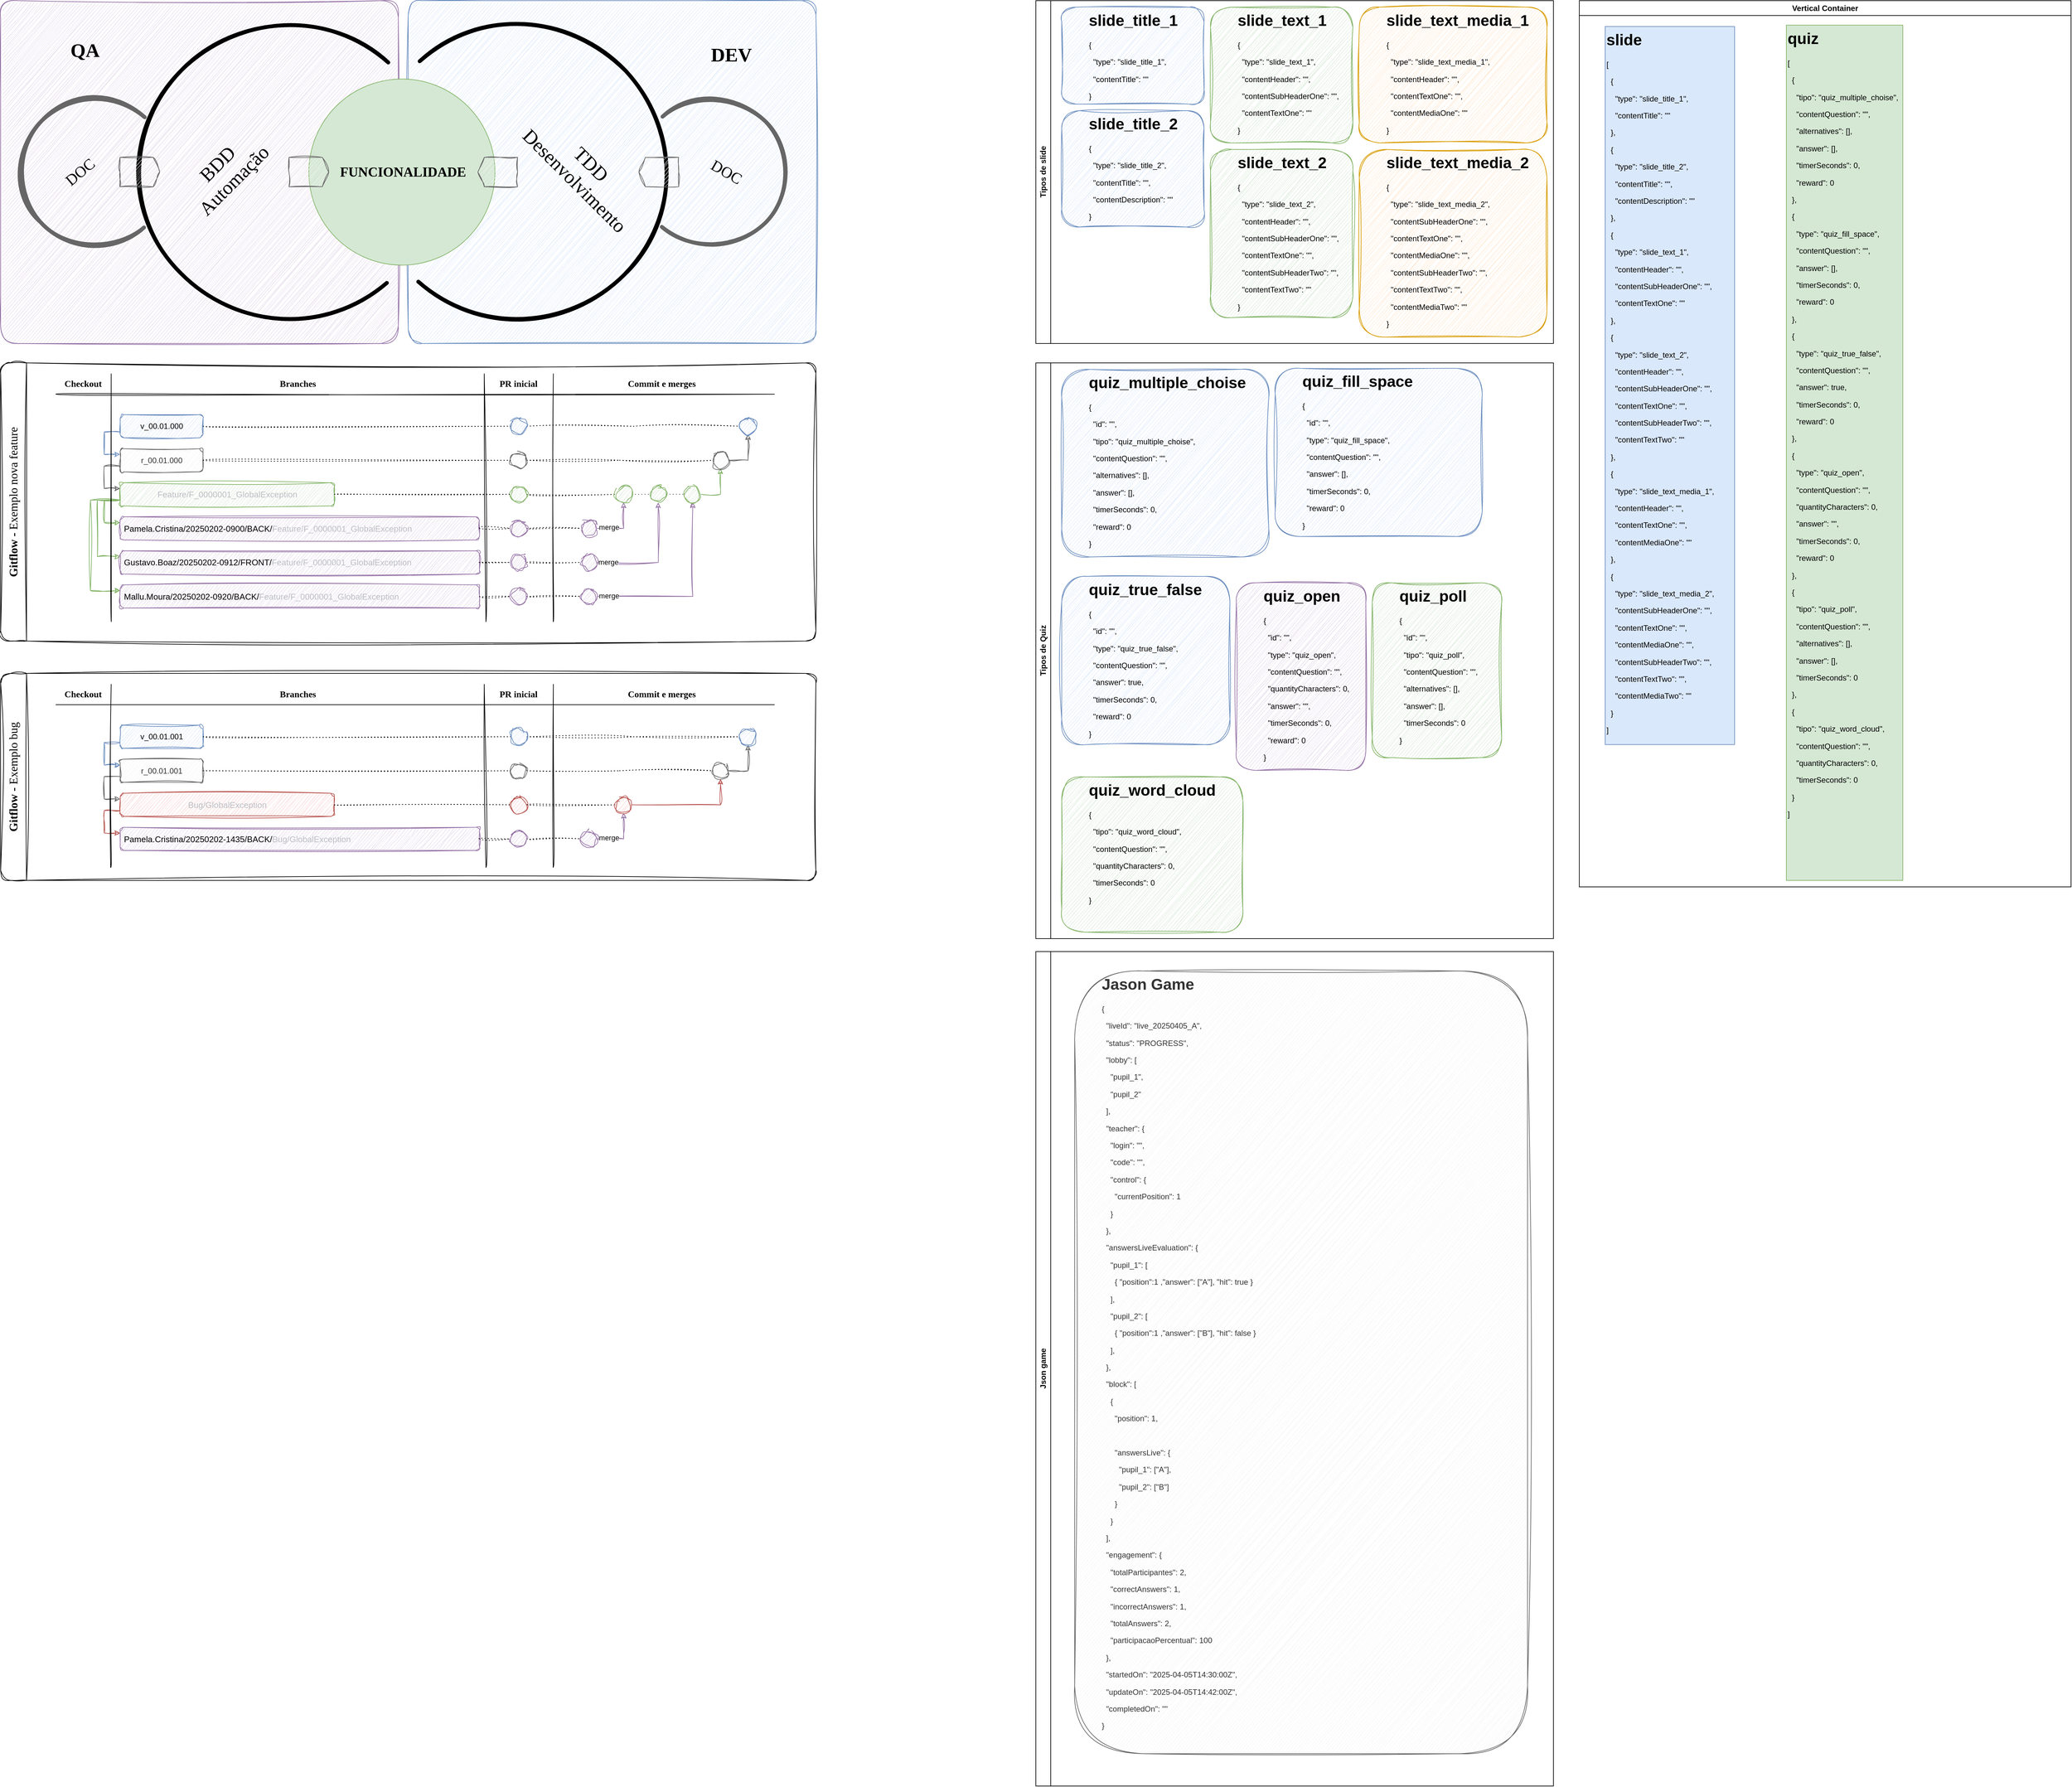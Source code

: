 <mxfile version="26.2.14">
  <diagram name="Página-1" id="e96mSk_Y15035hGiH_kj">
    <mxGraphModel dx="1412" dy="1987" grid="1" gridSize="10" guides="1" tooltips="1" connect="1" arrows="1" fold="1" page="1" pageScale="1" pageWidth="827" pageHeight="1169" math="0" shadow="0">
      <root>
        <mxCell id="0" />
        <mxCell id="1" parent="0" />
        <mxCell id="vQRRSYV09fOpZdYklut7-51" value="" style="group" parent="1" vertex="1" connectable="0">
          <mxGeometry x="80" y="-1120" width="1260" height="530" as="geometry" />
        </mxCell>
        <mxCell id="vQRRSYV09fOpZdYklut7-25" value="" style="rounded=1;whiteSpace=wrap;html=1;arcSize=4;glass=0;fillColor=#dae8fc;strokeColor=#6c8ebf;strokeWidth=1;gradientColor=none;shadow=0;sketch=1;curveFitting=1;jiggle=2;container=0;" parent="vQRRSYV09fOpZdYklut7-51" vertex="1">
          <mxGeometry x="630" width="630" height="530" as="geometry" />
        </mxCell>
        <mxCell id="vQRRSYV09fOpZdYklut7-17" value="" style="rounded=1;whiteSpace=wrap;html=1;arcSize=5;glass=0;fillColor=#e1d5e7;strokeColor=#9673a6;sketch=1;curveFitting=1;jiggle=2;container=0;" parent="vQRRSYV09fOpZdYklut7-51" vertex="1">
          <mxGeometry width="614.634" height="530" as="geometry" />
        </mxCell>
        <mxCell id="vQRRSYV09fOpZdYklut7-9" value="" style="verticalLabelPosition=bottom;verticalAlign=top;html=1;shape=mxgraph.basic.arc;strokeWidth=6;startAngle=0.386;endAngle=0.116;sketch=1;curveFitting=1;jiggle=2;container=0;" parent="vQRRSYV09fOpZdYklut7-51" vertex="1">
          <mxGeometry x="215.122" y="37.857" width="460.976" height="454.286" as="geometry" />
        </mxCell>
        <mxCell id="vQRRSYV09fOpZdYklut7-10" value="" style="verticalLabelPosition=bottom;verticalAlign=top;html=1;shape=mxgraph.basic.arc;strokeColor=#82b366;strokeWidth=6;startAngle=0.37;endAngle=0.37;fillColor=#d5e8d4;sketch=1;curveFitting=1;jiggle=2;container=0;" parent="vQRRSYV09fOpZdYklut7-51" vertex="1">
          <mxGeometry x="468.659" y="113.571" width="307.317" height="302.857" as="geometry" />
        </mxCell>
        <mxCell id="vQRRSYV09fOpZdYklut7-11" value="" style="verticalLabelPosition=bottom;verticalAlign=top;html=1;shape=mxgraph.basic.arc;strokeWidth=6;startAngle=0.386;endAngle=0.116;rotation=180;sketch=1;curveFitting=1;jiggle=2;container=0;" parent="vQRRSYV09fOpZdYklut7-51" vertex="1">
          <mxGeometry x="568.537" y="37.857" width="460.976" height="454.286" as="geometry" />
        </mxCell>
        <mxCell id="vQRRSYV09fOpZdYklut7-12" value="" style="verticalLabelPosition=bottom;verticalAlign=top;html=1;shape=mxgraph.basic.arc;strokeColor=#666666;strokeWidth=6;startAngle=0.386;endAngle=0.116;fillColor=#f5f5f5;sketch=1;curveFitting=1;jiggle=2;shadow=0;fontColor=#333333;container=0;" parent="vQRRSYV09fOpZdYklut7-51" vertex="1">
          <mxGeometry x="30.732" y="151.429" width="230.488" height="227.143" as="geometry" />
        </mxCell>
        <mxCell id="vQRRSYV09fOpZdYklut7-13" value="" style="verticalLabelPosition=bottom;verticalAlign=top;html=1;shape=mxgraph.basic.arc;strokeWidth=6;startAngle=0.386;endAngle=0.116;rotation=180;sketch=1;curveFitting=1;jiggle=2;fillColor=#f5f5f5;strokeColor=#666666;fontColor=#333333;container=0;" parent="vQRRSYV09fOpZdYklut7-51" vertex="1">
          <mxGeometry x="983.415" y="151.429" width="230.488" height="227.143" as="geometry" />
        </mxCell>
        <mxCell id="vQRRSYV09fOpZdYklut7-38" value="" style="html=1;shadow=0;dashed=0;align=center;verticalAlign=middle;shape=mxgraph.arrows2.arrow;dy=0;dx=10;notch=0;fillColor=#f5f5f5;fontColor=#333333;strokeColor=#666666;sketch=1;curveFitting=1;jiggle=2;container=0;" parent="vQRRSYV09fOpZdYklut7-51" vertex="1">
          <mxGeometry x="184.39" y="242.286" width="61.463" height="45.429" as="geometry" />
        </mxCell>
        <mxCell id="vQRRSYV09fOpZdYklut7-40" value="" style="html=1;shadow=0;dashed=0;align=center;verticalAlign=middle;shape=mxgraph.arrows2.arrow;dy=0;dx=10;notch=0;fillColor=#f5f5f5;fontColor=#333333;strokeColor=#666666;sketch=1;curveFitting=1;jiggle=2;rotation=-180;container=0;" parent="vQRRSYV09fOpZdYklut7-51" vertex="1">
          <mxGeometry x="986.488" y="242.286" width="61.463" height="45.429" as="geometry" />
        </mxCell>
        <mxCell id="vQRRSYV09fOpZdYklut7-42" value="&lt;span style=&quot;font-weight: normal;&quot;&gt;&lt;font face=&quot;Comic Sans MS&quot; style=&quot;color: light-dark(rgb(0, 0, 0), rgb(255, 255, 255));&quot;&gt;DOC&lt;/font&gt;&lt;/span&gt;" style="text;html=1;align=center;verticalAlign=middle;whiteSpace=wrap;rounded=0;rotation=-40;fontFamily=Verdana;fontStyle=1;fontSize=24;glass=0;shadow=0;spacing=2;container=0;" parent="vQRRSYV09fOpZdYklut7-51" vertex="1">
          <mxGeometry x="76.829" y="242.286" width="92.195" height="45.429" as="geometry" />
        </mxCell>
        <mxCell id="vQRRSYV09fOpZdYklut7-43" value="&lt;span style=&quot;font-weight: normal;&quot;&gt;&lt;font face=&quot;Comic Sans MS&quot; style=&quot;color: light-dark(rgb(0, 0, 0), rgb(255, 255, 255));&quot;&gt;DOC&lt;/font&gt;&lt;/span&gt;" style="text;html=1;align=center;verticalAlign=middle;whiteSpace=wrap;rounded=0;rotation=30;fontFamily=Verdana;fontStyle=1;fontSize=24;glass=0;shadow=0;spacing=2;container=0;" parent="vQRRSYV09fOpZdYklut7-51" vertex="1">
          <mxGeometry x="1075.61" y="242.286" width="92.195" height="45.429" as="geometry" />
        </mxCell>
        <mxCell id="vQRRSYV09fOpZdYklut7-44" value="" style="ellipse;whiteSpace=wrap;html=1;aspect=fixed;fillColor=#d5e8d4;strokeColor=#82b366;container=0;" parent="vQRRSYV09fOpZdYklut7-51" vertex="1">
          <mxGeometry x="476.341" y="121.143" width="287.714" height="287.714" as="geometry" />
        </mxCell>
        <mxCell id="vQRRSYV09fOpZdYklut7-39" value="" style="html=1;shadow=0;dashed=0;align=center;verticalAlign=middle;shape=mxgraph.arrows2.arrow;dy=0;dx=10;notch=0;sketch=1;curveFitting=1;jiggle=2;fillColor=#f5f5f5;strokeColor=#666666;fontColor=#333333;container=0;" parent="vQRRSYV09fOpZdYklut7-51" vertex="1">
          <mxGeometry x="445.61" y="242.286" width="61.463" height="45.429" as="geometry" />
        </mxCell>
        <mxCell id="vQRRSYV09fOpZdYklut7-41" value="" style="html=1;shadow=0;dashed=0;align=center;verticalAlign=middle;shape=mxgraph.arrows2.arrow;dy=0;dx=10;notch=0;sketch=1;curveFitting=1;jiggle=2;rotation=-180;fillColor=#f5f5f5;strokeColor=#666666;fontColor=#333333;container=0;" parent="vQRRSYV09fOpZdYklut7-51" vertex="1">
          <mxGeometry x="737.561" y="242.286" width="61.463" height="45.429" as="geometry" />
        </mxCell>
        <mxCell id="vQRRSYV09fOpZdYklut7-45" value="&lt;font style=&quot;font-size: 21px;&quot; face=&quot;Comic Sans MS&quot;&gt;&lt;b style=&quot;&quot;&gt;FUNCIONALIDADE&lt;/b&gt;&lt;/font&gt;" style="text;html=1;align=center;verticalAlign=middle;whiteSpace=wrap;rounded=0;container=0;" parent="vQRRSYV09fOpZdYklut7-51" vertex="1">
          <mxGeometry x="476.341" y="242.286" width="291.951" height="45.429" as="geometry" />
        </mxCell>
        <mxCell id="vQRRSYV09fOpZdYklut7-47" value="&lt;font style=&quot;font-size: 30px;&quot;&gt;BDD&lt;/font&gt;&lt;div&gt;&lt;font style=&quot;font-size: 30px;&quot;&gt;Automação&lt;/font&gt;&lt;/div&gt;" style="text;html=1;align=center;verticalAlign=middle;whiteSpace=wrap;rounded=0;rotation=-45;container=0;fontFamily=Comic Sans MS;" parent="vQRRSYV09fOpZdYklut7-51" vertex="1">
          <mxGeometry x="276.585" y="200.173" width="140.69" height="129.638" as="geometry" />
        </mxCell>
        <mxCell id="vQRRSYV09fOpZdYklut7-48" value="&lt;font style=&quot;font-size: 30px;&quot; face=&quot;Comic Sans MS&quot;&gt;&lt;b style=&quot;&quot;&gt;QA&lt;/b&gt;&lt;/font&gt;" style="text;html=1;align=center;verticalAlign=middle;whiteSpace=wrap;rounded=0;container=0;" parent="vQRRSYV09fOpZdYklut7-51" vertex="1">
          <mxGeometry width="261.22" height="151.429" as="geometry" />
        </mxCell>
        <mxCell id="vQRRSYV09fOpZdYklut7-49" value="&lt;font style=&quot;font-size: 30px;&quot; face=&quot;Comic Sans MS&quot;&gt;&lt;b style=&quot;&quot;&gt;DEV&lt;/b&gt;&lt;/font&gt;" style="text;html=1;align=center;verticalAlign=middle;whiteSpace=wrap;rounded=0;container=0;" parent="vQRRSYV09fOpZdYklut7-51" vertex="1">
          <mxGeometry x="998.78" width="261.22" height="166.571" as="geometry" />
        </mxCell>
        <mxCell id="vQRRSYV09fOpZdYklut7-50" value="&lt;font style=&quot;font-size: 30px;&quot;&gt;TDD&lt;br&gt;&lt;/font&gt;&lt;div&gt;&lt;font style=&quot;font-size: 30px;&quot;&gt;Desenvolvimento&lt;/font&gt;&lt;/div&gt;" style="text;html=1;align=center;verticalAlign=middle;whiteSpace=wrap;rounded=0;rotation=45;container=0;fontFamily=Comic Sans MS;" parent="vQRRSYV09fOpZdYklut7-51" vertex="1">
          <mxGeometry x="829.756" y="200.173" width="140.69" height="129.638" as="geometry" />
        </mxCell>
        <mxCell id="vQRRSYV09fOpZdYklut7-53" value="" style="group" parent="1" vertex="1" connectable="0">
          <mxGeometry x="80" y="-560" width="1260" height="430" as="geometry" />
        </mxCell>
        <mxCell id="fWuZ5FwQuB-bUipdS1Gb-1" value="&lt;font face=&quot;Comic Sans MS&quot; style=&quot;font-size: 18px;&quot;&gt;Gitflow - &lt;span style=&quot;font-weight: normal;&quot;&gt;Exemplo nova feature&lt;/span&gt;&lt;/font&gt;" style="swimlane;horizontal=0;whiteSpace=wrap;html=1;rounded=1;glass=0;shadow=0;gradientColor=none;swimlaneFillColor=#FFFFFF;container=0;sketch=1;curveFitting=1;jiggle=2;startSize=40;arcSize=13;" parent="vQRRSYV09fOpZdYklut7-53" vertex="1">
          <mxGeometry width="1260" height="430" as="geometry" />
        </mxCell>
        <mxCell id="fWuZ5FwQuB-bUipdS1Gb-124" style="edgeStyle=orthogonalEdgeStyle;rounded=0;orthogonalLoop=1;jettySize=auto;html=1;entryX=0;entryY=0.25;entryDx=0;entryDy=0;exitX=0;exitY=0.75;exitDx=0;exitDy=0;fillColor=#dae8fc;strokeColor=#6c8ebf;sketch=1;curveFitting=1;jiggle=2;" parent="vQRRSYV09fOpZdYklut7-53" source="fWuZ5FwQuB-bUipdS1Gb-3" target="fWuZ5FwQuB-bUipdS1Gb-2" edge="1">
          <mxGeometry relative="1" as="geometry">
            <Array as="points">
              <mxPoint x="160.169" y="107.368" />
              <mxPoint x="160.169" y="142.105" />
            </Array>
          </mxGeometry>
        </mxCell>
        <mxCell id="fWuZ5FwQuB-bUipdS1Gb-3" value="v_00.01.000" style="rounded=1;whiteSpace=wrap;html=1;fillColor=#dae8fc;strokeColor=#6c8ebf;align=center;container=0;sketch=1;curveFitting=1;jiggle=2;" parent="vQRRSYV09fOpZdYklut7-53" vertex="1">
          <mxGeometry x="184.729" y="80" width="128.136" height="35.789" as="geometry" />
        </mxCell>
        <mxCell id="fWuZ5FwQuB-bUipdS1Gb-127" style="edgeStyle=orthogonalEdgeStyle;rounded=0;orthogonalLoop=1;jettySize=auto;html=1;entryX=0;entryY=0.25;entryDx=0;entryDy=0;exitX=0;exitY=0.75;exitDx=0;exitDy=0;fillColor=#f5f5f5;strokeColor=#666666;sketch=1;curveFitting=1;jiggle=2;" parent="vQRRSYV09fOpZdYklut7-53" source="fWuZ5FwQuB-bUipdS1Gb-2" target="fWuZ5FwQuB-bUipdS1Gb-4" edge="1">
          <mxGeometry relative="1" as="geometry">
            <Array as="points">
              <mxPoint x="160.169" y="158.947" />
              <mxPoint x="160.169" y="194.737" />
            </Array>
          </mxGeometry>
        </mxCell>
        <mxCell id="fWuZ5FwQuB-bUipdS1Gb-2" value="r_00.01.000" style="rounded=1;whiteSpace=wrap;html=1;fillColor=#f5f5f5;strokeColor=#666666;fontColor=#333333;align=center;container=0;sketch=1;curveFitting=1;jiggle=2;" parent="vQRRSYV09fOpZdYklut7-53" vertex="1">
          <mxGeometry x="184.729" y="132.632" width="128.136" height="35.789" as="geometry" />
        </mxCell>
        <mxCell id="fWuZ5FwQuB-bUipdS1Gb-128" style="edgeStyle=orthogonalEdgeStyle;rounded=0;orthogonalLoop=1;jettySize=auto;html=1;entryX=0;entryY=0.25;entryDx=0;entryDy=0;exitX=0;exitY=0.75;exitDx=0;exitDy=0;fillColor=#d5e8d4;strokeColor=#82b366;sketch=1;curveFitting=1;jiggle=2;" parent="vQRRSYV09fOpZdYklut7-53" source="fWuZ5FwQuB-bUipdS1Gb-4" target="fWuZ5FwQuB-bUipdS1Gb-5" edge="1">
          <mxGeometry relative="1" as="geometry">
            <Array as="points">
              <mxPoint x="160.169" y="212.632" />
              <mxPoint x="160.169" y="247.368" />
            </Array>
          </mxGeometry>
        </mxCell>
        <mxCell id="fWuZ5FwQuB-bUipdS1Gb-129" style="edgeStyle=orthogonalEdgeStyle;rounded=0;orthogonalLoop=1;jettySize=auto;html=1;entryX=0;entryY=0.25;entryDx=0;entryDy=0;exitX=0;exitY=0.75;exitDx=0;exitDy=0;fillColor=#d5e8d4;strokeColor=#82b366;sketch=1;curveFitting=1;jiggle=2;" parent="vQRRSYV09fOpZdYklut7-53" source="fWuZ5FwQuB-bUipdS1Gb-4" target="fWuZ5FwQuB-bUipdS1Gb-6" edge="1">
          <mxGeometry relative="1" as="geometry">
            <Array as="points">
              <mxPoint x="149.492" y="211.579" />
              <mxPoint x="149.492" y="300" />
            </Array>
          </mxGeometry>
        </mxCell>
        <mxCell id="fWuZ5FwQuB-bUipdS1Gb-130" style="edgeStyle=orthogonalEdgeStyle;rounded=0;orthogonalLoop=1;jettySize=auto;html=1;entryX=0;entryY=0.25;entryDx=0;entryDy=0;exitX=0;exitY=0.75;exitDx=0;exitDy=0;fillColor=#d5e8d4;strokeColor=#82b366;sketch=1;curveFitting=1;jiggle=2;" parent="vQRRSYV09fOpZdYklut7-53" source="fWuZ5FwQuB-bUipdS1Gb-4" target="fWuZ5FwQuB-bUipdS1Gb-18" edge="1">
          <mxGeometry relative="1" as="geometry">
            <Array as="points">
              <mxPoint x="138.814" y="212.632" />
              <mxPoint x="138.814" y="351.579" />
            </Array>
          </mxGeometry>
        </mxCell>
        <mxCell id="fWuZ5FwQuB-bUipdS1Gb-4" value="&lt;span style=&quot;font-family: Helvetica, Arial, freesans, sans-serif; font-size: 13px;&quot;&gt;&lt;font style=&quot;color: light-dark(rgb(188, 190, 196), rgb(255, 255, 255));&quot;&gt;Feature/F_0000001_GlobalException&lt;/font&gt;&lt;/span&gt;" style="rounded=1;whiteSpace=wrap;html=1;fillColor=#d5e8d4;strokeColor=#82b366;align=center;container=0;sketch=1;curveFitting=1;jiggle=2;" parent="vQRRSYV09fOpZdYklut7-53" vertex="1">
          <mxGeometry x="184.729" y="185.263" width="331.017" height="35.789" as="geometry" />
        </mxCell>
        <mxCell id="fWuZ5FwQuB-bUipdS1Gb-5" value="&lt;span style=&quot;font-family: Helvetica, Arial, freesans, sans-serif; font-size: 13px;&quot;&gt;&lt;font style=&quot;color: light-dark(rgb(188, 190, 196), rgb(255, 255, 255));&quot;&gt;&amp;nbsp;&lt;/font&gt;&lt;/span&gt;&lt;span style=&quot;font-family: Helvetica, Arial, freesans, sans-serif; font-size: 13px;&quot;&gt;Pamela.Cristina/&lt;/span&gt;&lt;span style=&quot;font-family: Helvetica, Arial, freesans, sans-serif; font-size: 13px;&quot;&gt;20250202-0900/BACK&lt;/span&gt;&lt;span style=&quot;font-family: Helvetica, Arial, freesans, sans-serif; font-size: 13px;&quot;&gt;/&lt;/span&gt;&lt;span style=&quot;font-family: Helvetica, Arial, freesans, sans-serif; font-size: 13px;&quot;&gt;&lt;font style=&quot;color: light-dark(rgb(188, 190, 196), rgb(255, 255, 255));&quot;&gt;Feature/F_0000001_GlobalException&lt;/font&gt;&lt;/span&gt;" style="rounded=1;whiteSpace=wrap;html=1;fillColor=#e1d5e7;strokeColor=#9673a6;align=left;container=0;sketch=1;curveFitting=1;jiggle=2;" parent="vQRRSYV09fOpZdYklut7-53" vertex="1">
          <mxGeometry x="184.729" y="237.895" width="555.254" height="35.789" as="geometry" />
        </mxCell>
        <mxCell id="fWuZ5FwQuB-bUipdS1Gb-6" value="&lt;span style=&quot;font-family: Helvetica, Arial, freesans, sans-serif; font-size: 13px;&quot;&gt;&lt;font style=&quot;color: light-dark(rgb(188, 190, 196), rgb(255, 255, 255));&quot;&gt;&amp;nbsp;&lt;/font&gt;&lt;/span&gt;&lt;span style=&quot;font-family: Helvetica, Arial, freesans, sans-serif; font-size: 13px;&quot;&gt;Gustavo.Boaz/&lt;/span&gt;&lt;span style=&quot;font-family: Helvetica, Arial, freesans, sans-serif; font-size: 13px;&quot;&gt;20250202-0912&lt;/span&gt;&lt;span style=&quot;font-family: Helvetica, Arial, freesans, sans-serif; font-size: 13px;&quot;&gt;/FRONT/&lt;/span&gt;&lt;span style=&quot;font-family: Helvetica, Arial, freesans, sans-serif; font-size: 13px;&quot;&gt;&lt;font style=&quot;color: light-dark(rgb(188, 190, 196), rgb(255, 255, 255));&quot;&gt;Feature/F_0000001_GlobalException&lt;/font&gt;&lt;/span&gt;" style="rounded=1;whiteSpace=wrap;html=1;fillColor=#e1d5e7;strokeColor=#9673a6;align=left;container=0;sketch=1;curveFitting=1;jiggle=2;" parent="vQRRSYV09fOpZdYklut7-53" vertex="1">
          <mxGeometry x="184.729" y="290.526" width="555.254" height="35.789" as="geometry" />
        </mxCell>
        <mxCell id="fWuZ5FwQuB-bUipdS1Gb-18" value="&lt;span style=&quot;font-family: Helvetica, Arial, freesans, sans-serif; font-size: 13px;&quot;&gt;&lt;font style=&quot;color: light-dark(rgb(188, 190, 196), rgb(255, 255, 255));&quot;&gt;&amp;nbsp;&lt;/font&gt;&lt;/span&gt;&lt;span style=&quot;font-family: Helvetica, Arial, freesans, sans-serif; font-size: 13px;&quot;&gt;Mallu.Moura&lt;/span&gt;&lt;span style=&quot;font-family: Helvetica, Arial, freesans, sans-serif; font-size: 13px;&quot;&gt;/20250202-0920&lt;/span&gt;&lt;span style=&quot;font-family: Helvetica, Arial, freesans, sans-serif; font-size: 13px;&quot;&gt;/BACK&lt;/span&gt;&lt;span style=&quot;font-family: Helvetica, Arial, freesans, sans-serif; font-size: 13px;&quot;&gt;/&lt;/span&gt;&lt;span style=&quot;font-family: Helvetica, Arial, freesans, sans-serif; font-size: 13px;&quot;&gt;&lt;font style=&quot;color: light-dark(rgb(188, 190, 196), rgb(255, 255, 255));&quot;&gt;Feature/F_0000001_GlobalException&lt;/font&gt;&lt;/span&gt;" style="rounded=1;whiteSpace=wrap;html=1;fillColor=#e1d5e7;strokeColor=#9673a6;align=left;container=0;sketch=1;curveFitting=1;jiggle=2;" parent="vQRRSYV09fOpZdYklut7-53" vertex="1">
          <mxGeometry x="184.729" y="343.158" width="555.254" height="35.789" as="geometry" />
        </mxCell>
        <mxCell id="fWuZ5FwQuB-bUipdS1Gb-17" value="" style="endArrow=none;html=1;strokeWidth=1;rounded=0;fontSize=12;startSize=8;endSize=8;curved=1;entryX=1;entryY=0;entryDx=0;entryDy=0;sketch=1;curveFitting=1;jiggle=2;" parent="vQRRSYV09fOpZdYklut7-53" target="fWuZ5FwQuB-bUipdS1Gb-53" edge="1">
          <mxGeometry width="50" height="50" relative="1" as="geometry">
            <mxPoint x="750" y="400" as="sourcePoint" />
            <mxPoint x="747.458" y="27.368" as="targetPoint" />
          </mxGeometry>
        </mxCell>
        <mxCell id="fWuZ5FwQuB-bUipdS1Gb-63" style="edgeStyle=none;curved=1;rounded=0;orthogonalLoop=1;jettySize=auto;html=1;entryX=0;entryY=0.5;entryDx=0;entryDy=0;fontSize=12;startSize=8;endSize=8;endArrow=none;startFill=0;dashed=1;dashPattern=1 4;sketch=1;curveFitting=1;jiggle=2;" parent="vQRRSYV09fOpZdYklut7-53" source="fWuZ5FwQuB-bUipdS1Gb-43" target="fWuZ5FwQuB-bUipdS1Gb-60" edge="1">
          <mxGeometry relative="1" as="geometry" />
        </mxCell>
        <mxCell id="fWuZ5FwQuB-bUipdS1Gb-43" value="" style="ellipse;whiteSpace=wrap;html=1;aspect=fixed;fillColor=#e1d5e7;strokeColor=#9673a6;container=0;sketch=1;curveFitting=1;jiggle=2;" parent="vQRRSYV09fOpZdYklut7-53" vertex="1">
          <mxGeometry x="788.034" y="348.421" width="25.263" height="25.263" as="geometry" />
        </mxCell>
        <mxCell id="fWuZ5FwQuB-bUipdS1Gb-62" style="edgeStyle=none;curved=1;rounded=0;orthogonalLoop=1;jettySize=auto;html=1;entryX=0;entryY=0.5;entryDx=0;entryDy=0;fontSize=12;startSize=8;endSize=8;endArrow=none;startFill=0;dashed=1;dashPattern=1 4;sketch=1;curveFitting=1;jiggle=2;" parent="vQRRSYV09fOpZdYklut7-53" source="fWuZ5FwQuB-bUipdS1Gb-42" target="fWuZ5FwQuB-bUipdS1Gb-59" edge="1">
          <mxGeometry relative="1" as="geometry" />
        </mxCell>
        <mxCell id="fWuZ5FwQuB-bUipdS1Gb-42" value="" style="ellipse;whiteSpace=wrap;html=1;aspect=fixed;fillColor=#e1d5e7;strokeColor=#9673a6;container=0;sketch=1;curveFitting=1;jiggle=2;" parent="vQRRSYV09fOpZdYklut7-53" vertex="1">
          <mxGeometry x="788.034" y="295.789" width="25.263" height="25.263" as="geometry" />
        </mxCell>
        <mxCell id="fWuZ5FwQuB-bUipdS1Gb-61" style="edgeStyle=none;curved=1;rounded=0;orthogonalLoop=1;jettySize=auto;html=1;entryX=0;entryY=0.5;entryDx=0;entryDy=0;fontSize=12;startSize=8;endSize=8;endArrow=none;startFill=0;dashed=1;dashPattern=1 4;sketch=1;curveFitting=1;jiggle=2;" parent="vQRRSYV09fOpZdYklut7-53" source="fWuZ5FwQuB-bUipdS1Gb-41" target="fWuZ5FwQuB-bUipdS1Gb-58" edge="1">
          <mxGeometry relative="1" as="geometry" />
        </mxCell>
        <mxCell id="fWuZ5FwQuB-bUipdS1Gb-41" value="" style="ellipse;whiteSpace=wrap;html=1;aspect=fixed;fillColor=#e1d5e7;strokeColor=#9673a6;container=0;sketch=1;curveFitting=1;jiggle=2;" parent="vQRRSYV09fOpZdYklut7-53" vertex="1">
          <mxGeometry x="788.034" y="243.158" width="25.263" height="25.263" as="geometry" />
        </mxCell>
        <mxCell id="fWuZ5FwQuB-bUipdS1Gb-65" style="edgeStyle=none;curved=1;rounded=0;orthogonalLoop=1;jettySize=auto;html=1;entryX=0;entryY=0.5;entryDx=0;entryDy=0;fontSize=12;startSize=8;endSize=8;endArrow=none;startFill=0;dashed=1;dashPattern=1 4;sketch=1;curveFitting=1;jiggle=2;" parent="vQRRSYV09fOpZdYklut7-53" source="fWuZ5FwQuB-bUipdS1Gb-22" target="fWuZ5FwQuB-bUipdS1Gb-64" edge="1">
          <mxGeometry relative="1" as="geometry" />
        </mxCell>
        <mxCell id="fWuZ5FwQuB-bUipdS1Gb-22" value="" style="ellipse;whiteSpace=wrap;html=1;aspect=fixed;fillColor=#d5e8d4;strokeColor=#82b366;container=0;sketch=1;curveFitting=1;jiggle=2;" parent="vQRRSYV09fOpZdYklut7-53" vertex="1">
          <mxGeometry x="788.034" y="190.526" width="25.263" height="25.263" as="geometry" />
        </mxCell>
        <mxCell id="fWuZ5FwQuB-bUipdS1Gb-135" style="edgeStyle=orthogonalEdgeStyle;rounded=0;orthogonalLoop=1;jettySize=auto;html=1;entryX=0;entryY=0.5;entryDx=0;entryDy=0;endArrow=none;startFill=0;dashed=1;dashPattern=1 4;sketch=1;curveFitting=1;jiggle=2;" parent="vQRRSYV09fOpZdYklut7-53" source="fWuZ5FwQuB-bUipdS1Gb-20" target="fWuZ5FwQuB-bUipdS1Gb-134" edge="1">
          <mxGeometry relative="1" as="geometry" />
        </mxCell>
        <mxCell id="fWuZ5FwQuB-bUipdS1Gb-20" value="" style="ellipse;whiteSpace=wrap;html=1;aspect=fixed;fillColor=#f5f5f5;fontColor=#333333;strokeColor=#666666;container=0;sketch=1;curveFitting=1;jiggle=2;" parent="vQRRSYV09fOpZdYklut7-53" vertex="1">
          <mxGeometry x="788.034" y="137.895" width="25.263" height="25.263" as="geometry" />
        </mxCell>
        <mxCell id="fWuZ5FwQuB-bUipdS1Gb-138" style="edgeStyle=orthogonalEdgeStyle;rounded=0;orthogonalLoop=1;jettySize=auto;html=1;entryX=0;entryY=0.5;entryDx=0;entryDy=0;endArrow=none;startFill=0;dashed=1;dashPattern=1 4;sketch=1;curveFitting=1;jiggle=2;" parent="vQRRSYV09fOpZdYklut7-53" source="fWuZ5FwQuB-bUipdS1Gb-47" target="fWuZ5FwQuB-bUipdS1Gb-137" edge="1">
          <mxGeometry relative="1" as="geometry" />
        </mxCell>
        <mxCell id="fWuZ5FwQuB-bUipdS1Gb-47" value="" style="ellipse;whiteSpace=wrap;html=1;aspect=fixed;fillColor=#dae8fc;strokeColor=#6c8ebf;container=0;sketch=1;curveFitting=1;jiggle=2;" parent="vQRRSYV09fOpZdYklut7-53" vertex="1">
          <mxGeometry x="788.034" y="85.263" width="25.263" height="25.263" as="geometry" />
        </mxCell>
        <mxCell id="fWuZ5FwQuB-bUipdS1Gb-48" style="edgeStyle=none;curved=1;rounded=0;orthogonalLoop=1;jettySize=auto;html=1;entryX=0;entryY=0.5;entryDx=0;entryDy=0;fontSize=12;startSize=8;endSize=8;endArrow=none;startFill=0;dashed=1;dashPattern=1 4;strokeWidth=1;sketch=1;curveFitting=1;jiggle=2;" parent="vQRRSYV09fOpZdYklut7-53" source="fWuZ5FwQuB-bUipdS1Gb-3" target="fWuZ5FwQuB-bUipdS1Gb-47" edge="1">
          <mxGeometry relative="1" as="geometry" />
        </mxCell>
        <mxCell id="fWuZ5FwQuB-bUipdS1Gb-21" value="" style="endArrow=none;dashed=1;html=1;dashPattern=1 4;strokeWidth=1;rounded=0;fontSize=12;startSize=8;endSize=8;curved=1;exitX=1;exitY=0.5;exitDx=0;exitDy=0;entryX=0;entryY=0.5;entryDx=0;entryDy=0;sketch=1;curveFitting=1;jiggle=2;" parent="vQRRSYV09fOpZdYklut7-53" source="fWuZ5FwQuB-bUipdS1Gb-2" target="fWuZ5FwQuB-bUipdS1Gb-20" edge="1">
          <mxGeometry width="50" height="50" relative="1" as="geometry">
            <mxPoint x="640.678" y="185.263" as="sourcePoint" />
            <mxPoint x="694.068" y="132.632" as="targetPoint" />
          </mxGeometry>
        </mxCell>
        <mxCell id="fWuZ5FwQuB-bUipdS1Gb-23" style="edgeStyle=none;curved=1;rounded=0;orthogonalLoop=1;jettySize=auto;html=1;exitX=1;exitY=0.5;exitDx=0;exitDy=0;entryX=0;entryY=0.5;entryDx=0;entryDy=0;fontSize=12;startSize=8;endSize=8;endArrow=none;startFill=0;dashed=1;dashPattern=1 4;strokeWidth=1;sketch=1;curveFitting=1;jiggle=2;" parent="vQRRSYV09fOpZdYklut7-53" source="fWuZ5FwQuB-bUipdS1Gb-4" target="fWuZ5FwQuB-bUipdS1Gb-22" edge="1">
          <mxGeometry relative="1" as="geometry" />
        </mxCell>
        <mxCell id="fWuZ5FwQuB-bUipdS1Gb-44" style="edgeStyle=none;curved=1;rounded=0;orthogonalLoop=1;jettySize=auto;html=1;exitX=1;exitY=0.5;exitDx=0;exitDy=0;entryX=0;entryY=0.5;entryDx=0;entryDy=0;fontSize=12;startSize=8;endSize=8;endArrow=none;startFill=0;dashed=1;dashPattern=1 4;strokeWidth=1;sketch=1;curveFitting=1;jiggle=2;" parent="vQRRSYV09fOpZdYklut7-53" source="fWuZ5FwQuB-bUipdS1Gb-5" target="fWuZ5FwQuB-bUipdS1Gb-41" edge="1">
          <mxGeometry relative="1" as="geometry" />
        </mxCell>
        <mxCell id="fWuZ5FwQuB-bUipdS1Gb-45" style="edgeStyle=none;curved=1;rounded=0;orthogonalLoop=1;jettySize=auto;html=1;entryX=0;entryY=0.5;entryDx=0;entryDy=0;fontSize=12;startSize=8;endSize=8;endArrow=none;startFill=0;dashed=1;dashPattern=1 4;strokeWidth=1;sketch=1;curveFitting=1;jiggle=2;" parent="vQRRSYV09fOpZdYklut7-53" source="fWuZ5FwQuB-bUipdS1Gb-6" target="fWuZ5FwQuB-bUipdS1Gb-42" edge="1">
          <mxGeometry relative="1" as="geometry" />
        </mxCell>
        <mxCell id="fWuZ5FwQuB-bUipdS1Gb-46" style="edgeStyle=none;curved=1;rounded=0;orthogonalLoop=1;jettySize=auto;html=1;entryX=0;entryY=0.5;entryDx=0;entryDy=0;fontSize=12;startSize=8;endSize=8;endArrow=none;startFill=0;dashed=1;dashPattern=1 4;strokeWidth=1;sketch=1;curveFitting=1;jiggle=2;" parent="vQRRSYV09fOpZdYklut7-53" source="fWuZ5FwQuB-bUipdS1Gb-18" target="fWuZ5FwQuB-bUipdS1Gb-43" edge="1">
          <mxGeometry relative="1" as="geometry" />
        </mxCell>
        <mxCell id="fWuZ5FwQuB-bUipdS1Gb-49" value="" style="endArrow=none;html=1;rounded=0;fontSize=12;startSize=8;endSize=8;curved=1;sketch=1;curveFitting=1;jiggle=2;" parent="vQRRSYV09fOpZdYklut7-53" edge="1">
          <mxGeometry width="50" height="50" relative="1" as="geometry">
            <mxPoint x="85.424" y="48.421" as="sourcePoint" />
            <mxPoint x="1195.932" y="48.421" as="targetPoint" />
          </mxGeometry>
        </mxCell>
        <mxCell id="fWuZ5FwQuB-bUipdS1Gb-50" value="" style="endArrow=none;html=1;rounded=0;fontSize=12;startSize=8;endSize=8;curved=1;sketch=1;curveFitting=1;jiggle=2;" parent="vQRRSYV09fOpZdYklut7-53" edge="1">
          <mxGeometry width="50" height="50" relative="1" as="geometry">
            <mxPoint x="171" y="400" as="sourcePoint" />
            <mxPoint x="170.847" y="16.842" as="targetPoint" />
          </mxGeometry>
        </mxCell>
        <mxCell id="fWuZ5FwQuB-bUipdS1Gb-52" value="Checkout" style="text;html=1;align=center;verticalAlign=middle;whiteSpace=wrap;rounded=0;container=0;fontSize=14;fontStyle=1;fontFamily=Comic Sans MS;" parent="vQRRSYV09fOpZdYklut7-53" vertex="1">
          <mxGeometry x="85.424" y="16.842" width="85.424" height="31.579" as="geometry" />
        </mxCell>
        <mxCell id="fWuZ5FwQuB-bUipdS1Gb-53" value="Branches" style="text;html=1;align=center;verticalAlign=middle;whiteSpace=wrap;rounded=0;container=0;fontSize=14;fontStyle=1;fontFamily=Comic Sans MS;" parent="vQRRSYV09fOpZdYklut7-53" vertex="1">
          <mxGeometry x="170.847" y="16.842" width="576.61" height="31.579" as="geometry" />
        </mxCell>
        <mxCell id="fWuZ5FwQuB-bUipdS1Gb-55" value="PR inicial" style="text;html=1;align=center;verticalAlign=middle;whiteSpace=wrap;rounded=0;container=0;fontSize=14;fontStyle=1;fontFamily=Comic Sans MS;" parent="vQRRSYV09fOpZdYklut7-53" vertex="1">
          <mxGeometry x="747.458" y="16.842" width="106.78" height="31.579" as="geometry" />
        </mxCell>
        <mxCell id="fWuZ5FwQuB-bUipdS1Gb-56" value="" style="endArrow=none;html=1;strokeWidth=1;rounded=0;fontSize=12;startSize=8;endSize=8;curved=1;entryX=1;entryY=0;entryDx=0;entryDy=0;sketch=1;curveFitting=1;jiggle=2;" parent="vQRRSYV09fOpZdYklut7-53" edge="1">
          <mxGeometry width="50" height="50" relative="1" as="geometry">
            <mxPoint x="854" y="400" as="sourcePoint" />
            <mxPoint x="854.237" y="16.842" as="targetPoint" />
          </mxGeometry>
        </mxCell>
        <mxCell id="fWuZ5FwQuB-bUipdS1Gb-70" style="edgeStyle=orthogonalEdgeStyle;rounded=0;orthogonalLoop=1;jettySize=auto;html=1;entryX=0.5;entryY=1;entryDx=0;entryDy=0;endArrow=classic;startFill=0;fillColor=#e1d5e7;strokeColor=#9673a6;endFill=1;sketch=1;curveFitting=1;jiggle=2;" parent="vQRRSYV09fOpZdYklut7-53" source="fWuZ5FwQuB-bUipdS1Gb-58" target="fWuZ5FwQuB-bUipdS1Gb-64" edge="1">
          <mxGeometry relative="1" as="geometry" />
        </mxCell>
        <mxCell id="fWuZ5FwQuB-bUipdS1Gb-131" value="merge" style="edgeLabel;html=1;align=center;verticalAlign=middle;resizable=0;points=[];container=0;" parent="fWuZ5FwQuB-bUipdS1Gb-70" vertex="1" connectable="0">
          <mxGeometry x="-0.47" y="-1" relative="1" as="geometry">
            <mxPoint x="-4" y="-3" as="offset" />
          </mxGeometry>
        </mxCell>
        <mxCell id="fWuZ5FwQuB-bUipdS1Gb-58" value="" style="ellipse;whiteSpace=wrap;html=1;aspect=fixed;fillColor=#e1d5e7;strokeColor=#9673a6;container=0;sketch=1;curveFitting=1;jiggle=2;" parent="vQRRSYV09fOpZdYklut7-53" vertex="1">
          <mxGeometry x="896.949" y="243.158" width="25.263" height="25.263" as="geometry" />
        </mxCell>
        <mxCell id="fWuZ5FwQuB-bUipdS1Gb-115" style="edgeStyle=orthogonalEdgeStyle;rounded=0;orthogonalLoop=1;jettySize=auto;html=1;entryX=0.5;entryY=1;entryDx=0;entryDy=0;endArrow=classic;startFill=0;fillColor=#e1d5e7;strokeColor=#9673a6;endFill=1;sketch=1;curveFitting=1;jiggle=2;" parent="vQRRSYV09fOpZdYklut7-53" source="fWuZ5FwQuB-bUipdS1Gb-59" target="fWuZ5FwQuB-bUipdS1Gb-113" edge="1">
          <mxGeometry relative="1" as="geometry" />
        </mxCell>
        <mxCell id="fWuZ5FwQuB-bUipdS1Gb-132" value="merge" style="edgeLabel;html=1;align=center;verticalAlign=middle;resizable=0;points=[];container=0;" parent="fWuZ5FwQuB-bUipdS1Gb-115" vertex="1" connectable="0">
          <mxGeometry x="-0.817" y="1" relative="1" as="geometry">
            <mxPoint as="offset" />
          </mxGeometry>
        </mxCell>
        <mxCell id="fWuZ5FwQuB-bUipdS1Gb-59" value="" style="ellipse;whiteSpace=wrap;html=1;aspect=fixed;fillColor=#e1d5e7;strokeColor=#9673a6;container=0;sketch=1;curveFitting=1;jiggle=2;" parent="vQRRSYV09fOpZdYklut7-53" vertex="1">
          <mxGeometry x="896.949" y="295.789" width="25.263" height="25.263" as="geometry" />
        </mxCell>
        <mxCell id="fWuZ5FwQuB-bUipdS1Gb-116" style="edgeStyle=orthogonalEdgeStyle;rounded=0;orthogonalLoop=1;jettySize=auto;html=1;entryX=0.5;entryY=1;entryDx=0;entryDy=0;endArrow=classic;startFill=0;fillColor=#e1d5e7;strokeColor=#9673a6;endFill=1;sketch=1;curveFitting=1;jiggle=2;" parent="vQRRSYV09fOpZdYklut7-53" source="fWuZ5FwQuB-bUipdS1Gb-60" target="fWuZ5FwQuB-bUipdS1Gb-114" edge="1">
          <mxGeometry relative="1" as="geometry" />
        </mxCell>
        <mxCell id="fWuZ5FwQuB-bUipdS1Gb-133" value="merge" style="edgeLabel;html=1;align=center;verticalAlign=middle;resizable=0;points=[];container=0;" parent="fWuZ5FwQuB-bUipdS1Gb-116" vertex="1" connectable="0">
          <mxGeometry x="-0.853" y="2" relative="1" as="geometry">
            <mxPoint x="-4" y="1" as="offset" />
          </mxGeometry>
        </mxCell>
        <mxCell id="fWuZ5FwQuB-bUipdS1Gb-60" value="" style="ellipse;whiteSpace=wrap;html=1;aspect=fixed;fillColor=#e1d5e7;strokeColor=#9673a6;container=0;sketch=1;curveFitting=1;jiggle=2;" parent="vQRRSYV09fOpZdYklut7-53" vertex="1">
          <mxGeometry x="896.949" y="348.421" width="25.263" height="25.263" as="geometry" />
        </mxCell>
        <mxCell id="fWuZ5FwQuB-bUipdS1Gb-117" style="edgeStyle=orthogonalEdgeStyle;rounded=0;orthogonalLoop=1;jettySize=auto;html=1;entryX=0;entryY=0.5;entryDx=0;entryDy=0;endArrow=none;startFill=0;dashed=1;dashPattern=1 4;" parent="vQRRSYV09fOpZdYklut7-53" source="fWuZ5FwQuB-bUipdS1Gb-64" target="fWuZ5FwQuB-bUipdS1Gb-113" edge="1">
          <mxGeometry relative="1" as="geometry" />
        </mxCell>
        <mxCell id="fWuZ5FwQuB-bUipdS1Gb-64" value="" style="ellipse;whiteSpace=wrap;html=1;aspect=fixed;fillColor=#d5e8d4;strokeColor=#82b366;container=0;sketch=1;curveFitting=1;jiggle=2;" parent="vQRRSYV09fOpZdYklut7-53" vertex="1">
          <mxGeometry x="950.339" y="190.526" width="25.263" height="25.263" as="geometry" />
        </mxCell>
        <mxCell id="fWuZ5FwQuB-bUipdS1Gb-69" value="Commit e merges" style="text;html=1;align=center;verticalAlign=middle;whiteSpace=wrap;rounded=0;container=0;fontSize=14;fontStyle=1;fontFamily=Comic Sans MS;" parent="vQRRSYV09fOpZdYklut7-53" vertex="1">
          <mxGeometry x="854.24" y="16.84" width="335.76" height="31.58" as="geometry" />
        </mxCell>
        <mxCell id="fWuZ5FwQuB-bUipdS1Gb-118" style="edgeStyle=orthogonalEdgeStyle;rounded=0;orthogonalLoop=1;jettySize=auto;html=1;entryX=0;entryY=0.5;entryDx=0;entryDy=0;dashed=1;dashPattern=1 4;endArrow=none;startFill=0;" parent="vQRRSYV09fOpZdYklut7-53" source="fWuZ5FwQuB-bUipdS1Gb-113" target="fWuZ5FwQuB-bUipdS1Gb-114" edge="1">
          <mxGeometry relative="1" as="geometry" />
        </mxCell>
        <mxCell id="fWuZ5FwQuB-bUipdS1Gb-113" value="" style="ellipse;whiteSpace=wrap;html=1;aspect=fixed;fillColor=#d5e8d4;strokeColor=#82b366;container=0;sketch=1;curveFitting=1;jiggle=2;" parent="vQRRSYV09fOpZdYklut7-53" vertex="1">
          <mxGeometry x="1003.729" y="190.526" width="25.263" height="25.263" as="geometry" />
        </mxCell>
        <mxCell id="fWuZ5FwQuB-bUipdS1Gb-136" style="edgeStyle=orthogonalEdgeStyle;rounded=0;orthogonalLoop=1;jettySize=auto;html=1;entryX=0.5;entryY=1;entryDx=0;entryDy=0;fillColor=#d5e8d4;strokeColor=#82b366;sketch=1;curveFitting=1;jiggle=2;" parent="vQRRSYV09fOpZdYklut7-53" source="fWuZ5FwQuB-bUipdS1Gb-114" target="fWuZ5FwQuB-bUipdS1Gb-134" edge="1">
          <mxGeometry relative="1" as="geometry" />
        </mxCell>
        <mxCell id="fWuZ5FwQuB-bUipdS1Gb-114" value="" style="ellipse;whiteSpace=wrap;html=1;aspect=fixed;fillColor=#d5e8d4;strokeColor=#82b366;container=0;sketch=1;curveFitting=1;jiggle=2;" parent="vQRRSYV09fOpZdYklut7-53" vertex="1">
          <mxGeometry x="1057.119" y="190.526" width="25.263" height="25.263" as="geometry" />
        </mxCell>
        <mxCell id="fWuZ5FwQuB-bUipdS1Gb-139" style="edgeStyle=orthogonalEdgeStyle;rounded=0;orthogonalLoop=1;jettySize=auto;html=1;entryX=0.5;entryY=1;entryDx=0;entryDy=0;fillColor=#f5f5f5;strokeColor=#666666;sketch=1;curveFitting=1;jiggle=2;" parent="vQRRSYV09fOpZdYklut7-53" source="fWuZ5FwQuB-bUipdS1Gb-134" target="fWuZ5FwQuB-bUipdS1Gb-137" edge="1">
          <mxGeometry relative="1" as="geometry" />
        </mxCell>
        <mxCell id="fWuZ5FwQuB-bUipdS1Gb-134" value="" style="ellipse;whiteSpace=wrap;html=1;aspect=fixed;fillColor=#f5f5f5;fontColor=#333333;strokeColor=#666666;container=0;sketch=1;curveFitting=1;jiggle=2;" parent="vQRRSYV09fOpZdYklut7-53" vertex="1">
          <mxGeometry x="1099.831" y="137.895" width="25.263" height="25.263" as="geometry" />
        </mxCell>
        <mxCell id="fWuZ5FwQuB-bUipdS1Gb-137" value="" style="ellipse;whiteSpace=wrap;html=1;aspect=fixed;fillColor=#dae8fc;strokeColor=#6c8ebf;container=0;sketch=1;curveFitting=1;jiggle=2;" parent="vQRRSYV09fOpZdYklut7-53" vertex="1">
          <mxGeometry x="1142.542" y="85.263" width="25.263" height="25.263" as="geometry" />
        </mxCell>
        <mxCell id="vQRRSYV09fOpZdYklut7-109" value="" style="group" parent="1" vertex="1" connectable="0">
          <mxGeometry x="80" y="-80" width="1260" height="430" as="geometry" />
        </mxCell>
        <mxCell id="vQRRSYV09fOpZdYklut7-166" value="" style="group" parent="vQRRSYV09fOpZdYklut7-109" vertex="1" connectable="0">
          <mxGeometry width="1260" height="320" as="geometry" />
        </mxCell>
        <mxCell id="vQRRSYV09fOpZdYklut7-110" value="&lt;font face=&quot;Comic Sans MS&quot; style=&quot;font-size: 18px;&quot;&gt;Gitflow - &lt;span style=&quot;font-weight: normal;&quot;&gt;Exemplo bug&lt;/span&gt;&lt;/font&gt;" style="swimlane;horizontal=0;whiteSpace=wrap;html=1;rounded=1;glass=0;shadow=0;gradientColor=none;swimlaneFillColor=#FFFFFF;container=0;sketch=1;curveFitting=1;jiggle=2;startSize=40;arcSize=13;" parent="vQRRSYV09fOpZdYklut7-166" vertex="1">
          <mxGeometry width="1260" height="320" as="geometry" />
        </mxCell>
        <mxCell id="vQRRSYV09fOpZdYklut7-111" style="edgeStyle=orthogonalEdgeStyle;rounded=0;orthogonalLoop=1;jettySize=auto;html=1;entryX=0;entryY=0.25;entryDx=0;entryDy=0;exitX=0;exitY=0.75;exitDx=0;exitDy=0;fillColor=#dae8fc;strokeColor=#6c8ebf;sketch=1;curveFitting=1;jiggle=2;" parent="vQRRSYV09fOpZdYklut7-166" source="vQRRSYV09fOpZdYklut7-112" target="vQRRSYV09fOpZdYklut7-114" edge="1">
          <mxGeometry relative="1" as="geometry">
            <Array as="points">
              <mxPoint x="160.169" y="107.368" />
              <mxPoint x="160.169" y="142.105" />
            </Array>
          </mxGeometry>
        </mxCell>
        <mxCell id="vQRRSYV09fOpZdYklut7-112" value="v_00.01.001" style="rounded=1;whiteSpace=wrap;html=1;fillColor=#dae8fc;strokeColor=#6c8ebf;align=center;container=0;sketch=1;curveFitting=1;jiggle=2;" parent="vQRRSYV09fOpZdYklut7-166" vertex="1">
          <mxGeometry x="184.729" y="80" width="128.136" height="35.789" as="geometry" />
        </mxCell>
        <mxCell id="vQRRSYV09fOpZdYklut7-113" style="edgeStyle=orthogonalEdgeStyle;rounded=0;orthogonalLoop=1;jettySize=auto;html=1;entryX=0;entryY=0.25;entryDx=0;entryDy=0;exitX=0;exitY=0.75;exitDx=0;exitDy=0;fillColor=#f5f5f5;strokeColor=#666666;sketch=1;curveFitting=1;jiggle=2;" parent="vQRRSYV09fOpZdYklut7-166" source="vQRRSYV09fOpZdYklut7-114" target="vQRRSYV09fOpZdYklut7-118" edge="1">
          <mxGeometry relative="1" as="geometry">
            <Array as="points">
              <mxPoint x="160.169" y="158.947" />
              <mxPoint x="160.169" y="194.737" />
            </Array>
          </mxGeometry>
        </mxCell>
        <mxCell id="vQRRSYV09fOpZdYklut7-114" value="r_00.01.001" style="rounded=1;whiteSpace=wrap;html=1;fillColor=#f5f5f5;strokeColor=#666666;fontColor=#333333;align=center;container=0;sketch=1;curveFitting=1;jiggle=2;" parent="vQRRSYV09fOpZdYklut7-166" vertex="1">
          <mxGeometry x="184.729" y="132.632" width="128.136" height="35.789" as="geometry" />
        </mxCell>
        <mxCell id="vQRRSYV09fOpZdYklut7-115" style="edgeStyle=orthogonalEdgeStyle;rounded=0;orthogonalLoop=1;jettySize=auto;html=1;entryX=0;entryY=0.25;entryDx=0;entryDy=0;exitX=0;exitY=0.75;exitDx=0;exitDy=0;fillColor=#f8cecc;strokeColor=#b85450;sketch=1;curveFitting=1;jiggle=2;" parent="vQRRSYV09fOpZdYklut7-166" source="vQRRSYV09fOpZdYklut7-118" target="vQRRSYV09fOpZdYklut7-119" edge="1">
          <mxGeometry relative="1" as="geometry">
            <Array as="points">
              <mxPoint x="160.169" y="212.632" />
              <mxPoint x="160.169" y="247.368" />
            </Array>
          </mxGeometry>
        </mxCell>
        <mxCell id="vQRRSYV09fOpZdYklut7-118" value="&lt;span style=&quot;font-family: Helvetica, Arial, freesans, sans-serif; font-size: 13px;&quot;&gt;&lt;font style=&quot;color: light-dark(rgb(188, 190, 196), rgb(255, 255, 255));&quot;&gt;Bug/GlobalException&lt;/font&gt;&lt;/span&gt;" style="rounded=1;whiteSpace=wrap;html=1;fillColor=#f8cecc;strokeColor=#b85450;align=center;container=0;sketch=1;curveFitting=1;jiggle=2;" parent="vQRRSYV09fOpZdYklut7-166" vertex="1">
          <mxGeometry x="184.729" y="185.263" width="331.017" height="35.789" as="geometry" />
        </mxCell>
        <mxCell id="vQRRSYV09fOpZdYklut7-119" value="&lt;span style=&quot;font-family: Helvetica, Arial, freesans, sans-serif; font-size: 13px;&quot;&gt;&lt;font style=&quot;color: light-dark(rgb(188, 190, 196), rgb(255, 255, 255));&quot;&gt;&amp;nbsp;&lt;/font&gt;&lt;/span&gt;&lt;span style=&quot;font-family: Helvetica, Arial, freesans, sans-serif; font-size: 13px;&quot;&gt;Pamela.Cristina/&lt;/span&gt;&lt;span style=&quot;font-family: Helvetica, Arial, freesans, sans-serif; font-size: 13px;&quot;&gt;20250202-1435&lt;/span&gt;&lt;span style=&quot;font-family: Helvetica, Arial, freesans, sans-serif; font-size: 13px;&quot;&gt;/&lt;/span&gt;&lt;span style=&quot;font-family: Helvetica, Arial, freesans, sans-serif; font-size: 13px;&quot;&gt;BACK/&lt;/span&gt;&lt;span style=&quot;font-family: Helvetica, Arial, freesans, sans-serif; font-size: 13px;&quot;&gt;&lt;font style=&quot;color: light-dark(rgb(188, 190, 196), rgb(255, 255, 255));&quot;&gt;Bug/GlobalException&lt;/font&gt;&lt;/span&gt;" style="rounded=1;whiteSpace=wrap;html=1;fillColor=#e1d5e7;strokeColor=#9673a6;align=left;container=0;sketch=1;curveFitting=1;jiggle=2;" parent="vQRRSYV09fOpZdYklut7-166" vertex="1">
          <mxGeometry x="184.729" y="237.895" width="555.254" height="35.789" as="geometry" />
        </mxCell>
        <mxCell id="vQRRSYV09fOpZdYklut7-122" value="" style="endArrow=none;html=1;strokeWidth=1;rounded=0;fontSize=12;startSize=8;endSize=8;curved=1;entryX=1;entryY=0;entryDx=0;entryDy=0;sketch=1;curveFitting=1;jiggle=2;" parent="vQRRSYV09fOpZdYklut7-166" target="vQRRSYV09fOpZdYklut7-144" edge="1">
          <mxGeometry width="50" height="50" relative="1" as="geometry">
            <mxPoint x="750" y="300" as="sourcePoint" />
            <mxPoint x="747.458" y="27.368" as="targetPoint" />
          </mxGeometry>
        </mxCell>
        <mxCell id="vQRRSYV09fOpZdYklut7-127" style="edgeStyle=none;curved=1;rounded=0;orthogonalLoop=1;jettySize=auto;html=1;entryX=0;entryY=0.5;entryDx=0;entryDy=0;fontSize=12;startSize=8;endSize=8;endArrow=none;startFill=0;dashed=1;dashPattern=1 4;sketch=1;curveFitting=1;jiggle=2;" parent="vQRRSYV09fOpZdYklut7-166" source="vQRRSYV09fOpZdYklut7-128" target="vQRRSYV09fOpZdYklut7-149" edge="1">
          <mxGeometry relative="1" as="geometry" />
        </mxCell>
        <mxCell id="vQRRSYV09fOpZdYklut7-128" value="" style="ellipse;whiteSpace=wrap;html=1;aspect=fixed;fillColor=#e1d5e7;strokeColor=#9673a6;container=0;sketch=1;curveFitting=1;jiggle=2;" parent="vQRRSYV09fOpZdYklut7-166" vertex="1">
          <mxGeometry x="788.034" y="243.158" width="25.263" height="25.263" as="geometry" />
        </mxCell>
        <mxCell id="vQRRSYV09fOpZdYklut7-129" style="edgeStyle=none;curved=1;rounded=0;orthogonalLoop=1;jettySize=auto;html=1;entryX=0;entryY=0.5;entryDx=0;entryDy=0;fontSize=12;startSize=8;endSize=8;endArrow=none;startFill=0;dashed=1;dashPattern=1 4;sketch=1;curveFitting=1;jiggle=2;" parent="vQRRSYV09fOpZdYklut7-166" source="vQRRSYV09fOpZdYklut7-130" target="vQRRSYV09fOpZdYklut7-157" edge="1">
          <mxGeometry relative="1" as="geometry" />
        </mxCell>
        <mxCell id="vQRRSYV09fOpZdYklut7-130" value="" style="ellipse;whiteSpace=wrap;html=1;aspect=fixed;fillColor=#f8cecc;strokeColor=#b85450;container=0;sketch=1;curveFitting=1;jiggle=2;" parent="vQRRSYV09fOpZdYklut7-166" vertex="1">
          <mxGeometry x="788.034" y="190.526" width="25.263" height="25.263" as="geometry" />
        </mxCell>
        <mxCell id="vQRRSYV09fOpZdYklut7-131" style="edgeStyle=orthogonalEdgeStyle;rounded=0;orthogonalLoop=1;jettySize=auto;html=1;entryX=0;entryY=0.5;entryDx=0;entryDy=0;endArrow=none;startFill=0;dashed=1;dashPattern=1 4;sketch=1;curveFitting=1;jiggle=2;" parent="vQRRSYV09fOpZdYklut7-166" source="vQRRSYV09fOpZdYklut7-132" target="vQRRSYV09fOpZdYklut7-164" edge="1">
          <mxGeometry relative="1" as="geometry" />
        </mxCell>
        <mxCell id="vQRRSYV09fOpZdYklut7-132" value="" style="ellipse;whiteSpace=wrap;html=1;aspect=fixed;fillColor=#f5f5f5;fontColor=#333333;strokeColor=#666666;container=0;sketch=1;curveFitting=1;jiggle=2;" parent="vQRRSYV09fOpZdYklut7-166" vertex="1">
          <mxGeometry x="788.034" y="137.895" width="25.263" height="25.263" as="geometry" />
        </mxCell>
        <mxCell id="vQRRSYV09fOpZdYklut7-133" style="edgeStyle=orthogonalEdgeStyle;rounded=0;orthogonalLoop=1;jettySize=auto;html=1;entryX=0;entryY=0.5;entryDx=0;entryDy=0;endArrow=none;startFill=0;dashed=1;dashPattern=1 4;sketch=1;curveFitting=1;jiggle=2;" parent="vQRRSYV09fOpZdYklut7-166" source="vQRRSYV09fOpZdYklut7-134" target="vQRRSYV09fOpZdYklut7-165" edge="1">
          <mxGeometry relative="1" as="geometry" />
        </mxCell>
        <mxCell id="vQRRSYV09fOpZdYklut7-134" value="" style="ellipse;whiteSpace=wrap;html=1;aspect=fixed;fillColor=#dae8fc;strokeColor=#6c8ebf;container=0;sketch=1;curveFitting=1;jiggle=2;" parent="vQRRSYV09fOpZdYklut7-166" vertex="1">
          <mxGeometry x="788.034" y="85.263" width="25.263" height="25.263" as="geometry" />
        </mxCell>
        <mxCell id="vQRRSYV09fOpZdYklut7-135" style="edgeStyle=none;curved=1;rounded=0;orthogonalLoop=1;jettySize=auto;html=1;entryX=0;entryY=0.5;entryDx=0;entryDy=0;fontSize=12;startSize=8;endSize=8;endArrow=none;startFill=0;dashed=1;dashPattern=1 4;strokeWidth=1;sketch=1;curveFitting=1;jiggle=2;" parent="vQRRSYV09fOpZdYklut7-166" source="vQRRSYV09fOpZdYklut7-112" target="vQRRSYV09fOpZdYklut7-134" edge="1">
          <mxGeometry relative="1" as="geometry" />
        </mxCell>
        <mxCell id="vQRRSYV09fOpZdYklut7-136" value="" style="endArrow=none;dashed=1;html=1;dashPattern=1 4;strokeWidth=1;rounded=0;fontSize=12;startSize=8;endSize=8;curved=1;exitX=1;exitY=0.5;exitDx=0;exitDy=0;entryX=0;entryY=0.5;entryDx=0;entryDy=0;sketch=1;curveFitting=1;jiggle=2;" parent="vQRRSYV09fOpZdYklut7-166" source="vQRRSYV09fOpZdYklut7-114" target="vQRRSYV09fOpZdYklut7-132" edge="1">
          <mxGeometry width="50" height="50" relative="1" as="geometry">
            <mxPoint x="640.678" y="185.263" as="sourcePoint" />
            <mxPoint x="694.068" y="132.632" as="targetPoint" />
          </mxGeometry>
        </mxCell>
        <mxCell id="vQRRSYV09fOpZdYklut7-137" style="edgeStyle=none;curved=1;rounded=0;orthogonalLoop=1;jettySize=auto;html=1;exitX=1;exitY=0.5;exitDx=0;exitDy=0;entryX=0;entryY=0.5;entryDx=0;entryDy=0;fontSize=12;startSize=8;endSize=8;endArrow=none;startFill=0;dashed=1;dashPattern=1 4;strokeWidth=1;sketch=1;curveFitting=1;jiggle=2;" parent="vQRRSYV09fOpZdYklut7-166" source="vQRRSYV09fOpZdYklut7-118" target="vQRRSYV09fOpZdYklut7-130" edge="1">
          <mxGeometry relative="1" as="geometry" />
        </mxCell>
        <mxCell id="vQRRSYV09fOpZdYklut7-138" style="edgeStyle=none;curved=1;rounded=0;orthogonalLoop=1;jettySize=auto;html=1;exitX=1;exitY=0.5;exitDx=0;exitDy=0;entryX=0;entryY=0.5;entryDx=0;entryDy=0;fontSize=12;startSize=8;endSize=8;endArrow=none;startFill=0;dashed=1;dashPattern=1 4;strokeWidth=1;sketch=1;curveFitting=1;jiggle=2;" parent="vQRRSYV09fOpZdYklut7-166" source="vQRRSYV09fOpZdYklut7-119" target="vQRRSYV09fOpZdYklut7-128" edge="1">
          <mxGeometry relative="1" as="geometry" />
        </mxCell>
        <mxCell id="vQRRSYV09fOpZdYklut7-141" value="" style="endArrow=none;html=1;rounded=0;fontSize=12;startSize=8;endSize=8;curved=1;sketch=1;curveFitting=1;jiggle=2;" parent="vQRRSYV09fOpZdYklut7-166" edge="1">
          <mxGeometry width="50" height="50" relative="1" as="geometry">
            <mxPoint x="85.424" y="48.421" as="sourcePoint" />
            <mxPoint x="1195.932" y="48.421" as="targetPoint" />
          </mxGeometry>
        </mxCell>
        <mxCell id="vQRRSYV09fOpZdYklut7-142" value="" style="endArrow=none;html=1;rounded=0;fontSize=12;startSize=8;endSize=8;curved=1;sketch=1;curveFitting=1;jiggle=2;" parent="vQRRSYV09fOpZdYklut7-166" edge="1">
          <mxGeometry width="50" height="50" relative="1" as="geometry">
            <mxPoint x="170" y="300" as="sourcePoint" />
            <mxPoint x="170.847" y="16.842" as="targetPoint" />
          </mxGeometry>
        </mxCell>
        <mxCell id="vQRRSYV09fOpZdYklut7-143" value="Checkout" style="text;html=1;align=center;verticalAlign=middle;whiteSpace=wrap;rounded=0;container=0;fontSize=14;fontStyle=1;fontFamily=Comic Sans MS;" parent="vQRRSYV09fOpZdYklut7-166" vertex="1">
          <mxGeometry x="85.424" y="16.842" width="85.424" height="31.579" as="geometry" />
        </mxCell>
        <mxCell id="vQRRSYV09fOpZdYklut7-144" value="Branches" style="text;html=1;align=center;verticalAlign=middle;whiteSpace=wrap;rounded=0;container=0;fontSize=14;fontStyle=1;fontFamily=Comic Sans MS;" parent="vQRRSYV09fOpZdYklut7-166" vertex="1">
          <mxGeometry x="170.847" y="16.842" width="576.61" height="31.579" as="geometry" />
        </mxCell>
        <mxCell id="vQRRSYV09fOpZdYklut7-145" value="PR inicial" style="text;html=1;align=center;verticalAlign=middle;whiteSpace=wrap;rounded=0;container=0;fontSize=14;fontStyle=1;fontFamily=Comic Sans MS;" parent="vQRRSYV09fOpZdYklut7-166" vertex="1">
          <mxGeometry x="747.458" y="16.842" width="106.78" height="31.579" as="geometry" />
        </mxCell>
        <mxCell id="vQRRSYV09fOpZdYklut7-146" value="" style="endArrow=none;html=1;strokeWidth=1;rounded=0;fontSize=12;startSize=8;endSize=8;curved=1;entryX=1;entryY=0;entryDx=0;entryDy=0;sketch=1;curveFitting=1;jiggle=2;" parent="vQRRSYV09fOpZdYklut7-166" edge="1">
          <mxGeometry width="50" height="50" relative="1" as="geometry">
            <mxPoint x="854" y="300" as="sourcePoint" />
            <mxPoint x="854.237" y="16.842" as="targetPoint" />
          </mxGeometry>
        </mxCell>
        <mxCell id="vQRRSYV09fOpZdYklut7-147" style="edgeStyle=orthogonalEdgeStyle;rounded=0;orthogonalLoop=1;jettySize=auto;html=1;entryX=0.5;entryY=1;entryDx=0;entryDy=0;endArrow=classic;startFill=0;fillColor=#e1d5e7;strokeColor=#9673a6;endFill=1;sketch=1;curveFitting=1;jiggle=2;" parent="vQRRSYV09fOpZdYklut7-166" source="vQRRSYV09fOpZdYklut7-149" target="vQRRSYV09fOpZdYklut7-157" edge="1">
          <mxGeometry relative="1" as="geometry" />
        </mxCell>
        <mxCell id="vQRRSYV09fOpZdYklut7-148" value="merge" style="edgeLabel;html=1;align=center;verticalAlign=middle;resizable=0;points=[];container=0;" parent="vQRRSYV09fOpZdYklut7-147" vertex="1" connectable="0">
          <mxGeometry x="-0.47" y="-1" relative="1" as="geometry">
            <mxPoint x="-4" y="-3" as="offset" />
          </mxGeometry>
        </mxCell>
        <mxCell id="vQRRSYV09fOpZdYklut7-149" value="" style="ellipse;whiteSpace=wrap;html=1;aspect=fixed;fillColor=#e1d5e7;strokeColor=#9673a6;container=0;sketch=1;curveFitting=1;jiggle=2;" parent="vQRRSYV09fOpZdYklut7-166" vertex="1">
          <mxGeometry x="896.949" y="243.158" width="25.263" height="25.263" as="geometry" />
        </mxCell>
        <mxCell id="vQRRSYV09fOpZdYklut7-157" value="" style="ellipse;whiteSpace=wrap;html=1;aspect=fixed;fillColor=#f8cecc;strokeColor=#b85450;container=0;sketch=1;curveFitting=1;jiggle=2;" parent="vQRRSYV09fOpZdYklut7-166" vertex="1">
          <mxGeometry x="950.339" y="190.526" width="25.263" height="25.263" as="geometry" />
        </mxCell>
        <mxCell id="vQRRSYV09fOpZdYklut7-158" value="Commit e merges" style="text;html=1;align=center;verticalAlign=middle;whiteSpace=wrap;rounded=0;container=0;fontSize=14;fontStyle=1;fontFamily=Comic Sans MS;" parent="vQRRSYV09fOpZdYklut7-166" vertex="1">
          <mxGeometry x="854.24" y="16.84" width="335.76" height="31.58" as="geometry" />
        </mxCell>
        <mxCell id="vQRRSYV09fOpZdYklut7-161" style="edgeStyle=orthogonalEdgeStyle;rounded=0;orthogonalLoop=1;jettySize=auto;html=1;entryX=0.5;entryY=1;entryDx=0;entryDy=0;fillColor=#f8cecc;strokeColor=#b85450;sketch=1;curveFitting=1;jiggle=2;exitX=1;exitY=0.5;exitDx=0;exitDy=0;" parent="vQRRSYV09fOpZdYklut7-166" source="vQRRSYV09fOpZdYklut7-157" target="vQRRSYV09fOpZdYklut7-164" edge="1">
          <mxGeometry relative="1" as="geometry">
            <mxPoint x="1082.382" y="203.13" as="sourcePoint" />
          </mxGeometry>
        </mxCell>
        <mxCell id="vQRRSYV09fOpZdYklut7-163" style="edgeStyle=orthogonalEdgeStyle;rounded=0;orthogonalLoop=1;jettySize=auto;html=1;entryX=0.5;entryY=1;entryDx=0;entryDy=0;fillColor=#f5f5f5;strokeColor=#666666;sketch=1;curveFitting=1;jiggle=2;" parent="vQRRSYV09fOpZdYklut7-166" source="vQRRSYV09fOpZdYklut7-164" target="vQRRSYV09fOpZdYklut7-165" edge="1">
          <mxGeometry relative="1" as="geometry" />
        </mxCell>
        <mxCell id="vQRRSYV09fOpZdYklut7-164" value="" style="ellipse;whiteSpace=wrap;html=1;aspect=fixed;fillColor=#f5f5f5;fontColor=#333333;strokeColor=#666666;container=0;sketch=1;curveFitting=1;jiggle=2;" parent="vQRRSYV09fOpZdYklut7-166" vertex="1">
          <mxGeometry x="1099.831" y="137.895" width="25.263" height="25.263" as="geometry" />
        </mxCell>
        <mxCell id="vQRRSYV09fOpZdYklut7-165" value="" style="ellipse;whiteSpace=wrap;html=1;aspect=fixed;fillColor=#dae8fc;strokeColor=#6c8ebf;container=0;sketch=1;curveFitting=1;jiggle=2;" parent="vQRRSYV09fOpZdYklut7-166" vertex="1">
          <mxGeometry x="1142.542" y="85.263" width="25.263" height="25.263" as="geometry" />
        </mxCell>
        <mxCell id="3LQVrjWZMvgl_4kximQ7-1" value="Tipos de slide" style="swimlane;horizontal=0;whiteSpace=wrap;html=1;" parent="1" vertex="1">
          <mxGeometry x="1680" y="-1120" width="800" height="530" as="geometry" />
        </mxCell>
        <mxCell id="3LQVrjWZMvgl_4kximQ7-3" value="&lt;blockquote style=&quot;margin: 0 0 0 40px; border: none; padding: 0px;&quot;&gt;&lt;h1 style=&quot;margin-top: 0px;&quot;&gt;slide_title_1&lt;/h1&gt;&lt;p&gt;{&lt;/p&gt;&lt;p&gt;&amp;nbsp; &quot;type&quot;: &quot;slide_title_1&quot;,&lt;/p&gt;&lt;p&gt;&amp;nbsp; &quot;contentTitle&quot;: &quot;&quot;&lt;/p&gt;&lt;p&gt;}&lt;/p&gt;&lt;/blockquote&gt;" style="text;html=1;whiteSpace=wrap;overflow=hidden;rounded=1;fillColor=#dae8fc;strokeColor=#6c8ebf;sketch=1;curveFitting=1;jiggle=2;glass=0;align=left;" parent="3LQVrjWZMvgl_4kximQ7-1" vertex="1">
          <mxGeometry x="40" y="10" width="220" height="150" as="geometry" />
        </mxCell>
        <mxCell id="3LQVrjWZMvgl_4kximQ7-4" value="&lt;blockquote style=&quot;margin: 0 0 0 40px; border: none; padding: 0px;&quot;&gt;&lt;h1 style=&quot;margin-top: 0px;&quot;&gt;slide_title_2&lt;/h1&gt;&lt;p&gt;{&lt;/p&gt;&lt;p&gt;&amp;nbsp; &quot;type&quot;: &quot;slide_title_2&quot;,&lt;/p&gt;&lt;p&gt;&amp;nbsp; &quot;contentTitle&quot;: &quot;&quot;,&lt;/p&gt;&lt;p&gt;&amp;nbsp; &quot;contentDescription&quot;: &quot;&quot;&lt;/p&gt;&lt;p&gt;}&lt;/p&gt;&lt;/blockquote&gt;" style="text;html=1;whiteSpace=wrap;overflow=hidden;rounded=1;fillColor=#dae8fc;strokeColor=#6c8ebf;sketch=1;curveFitting=1;jiggle=2;glass=0;align=left;" parent="3LQVrjWZMvgl_4kximQ7-1" vertex="1">
          <mxGeometry x="40" y="170" width="220" height="180" as="geometry" />
        </mxCell>
        <mxCell id="3LQVrjWZMvgl_4kximQ7-5" value="&lt;blockquote style=&quot;margin: 0 0 0 40px; border: none; padding: 0px;&quot;&gt;&lt;h1 style=&quot;margin-top: 0px;&quot;&gt;slide_text_1&lt;/h1&gt;&lt;p&gt;{&lt;/p&gt;&lt;p&gt;&amp;nbsp; &quot;type&quot;: &quot;slide_text_1&quot;,&lt;/p&gt;&lt;p&gt;&amp;nbsp; &quot;contentHeader&quot;: &quot;&quot;,&lt;/p&gt;&lt;p&gt;&amp;nbsp; &quot;contentSubHeaderOne&quot;: &quot;&quot;,&lt;/p&gt;&lt;p&gt;&amp;nbsp; &quot;contentTextOne&quot;: &quot;&quot;&lt;/p&gt;&lt;p&gt;}&lt;/p&gt;&lt;/blockquote&gt;" style="text;html=1;whiteSpace=wrap;overflow=hidden;rounded=1;fillColor=#d5e8d4;strokeColor=#82b366;sketch=1;curveFitting=1;jiggle=2;glass=0;align=left;" parent="3LQVrjWZMvgl_4kximQ7-1" vertex="1">
          <mxGeometry x="270" y="10" width="220" height="210" as="geometry" />
        </mxCell>
        <mxCell id="3LQVrjWZMvgl_4kximQ7-6" value="&lt;blockquote style=&quot;margin: 0 0 0 40px; border: none; padding: 0px;&quot;&gt;&lt;h1 style=&quot;margin-top: 0px;&quot;&gt;slide_text_2&lt;/h1&gt;&lt;p&gt;{&lt;/p&gt;&lt;p&gt;&amp;nbsp; &quot;type&quot;: &quot;slide_text_2&quot;,&lt;/p&gt;&lt;p&gt;&amp;nbsp; &quot;contentHeader&quot;: &quot;&quot;,&lt;/p&gt;&lt;p&gt;&amp;nbsp; &quot;contentSubHeaderOne&quot;: &quot;&quot;,&lt;/p&gt;&lt;p&gt;&amp;nbsp; &quot;contentTextOne&quot;: &quot;&quot;,&lt;/p&gt;&lt;p&gt;&amp;nbsp; &quot;contentSubHeaderTwo&quot;: &quot;&quot;,&lt;/p&gt;&lt;p&gt;&amp;nbsp; &quot;contentTextTwo&quot;: &quot;&quot;&lt;/p&gt;&lt;p&gt;}&lt;/p&gt;&lt;/blockquote&gt;" style="text;html=1;whiteSpace=wrap;overflow=hidden;rounded=1;fillColor=#d5e8d4;strokeColor=#82b366;sketch=1;curveFitting=1;jiggle=2;glass=0;align=left;" parent="3LQVrjWZMvgl_4kximQ7-1" vertex="1">
          <mxGeometry x="270" y="230" width="220" height="260" as="geometry" />
        </mxCell>
        <mxCell id="3LQVrjWZMvgl_4kximQ7-7" value="&lt;blockquote style=&quot;margin: 0 0 0 40px; border: none; padding: 0px;&quot;&gt;&lt;h1 style=&quot;margin-top: 0px;&quot;&gt;slide_text_media_1&lt;/h1&gt;&lt;p&gt;{&lt;/p&gt;&lt;p&gt;&amp;nbsp; &quot;type&quot;: &quot;slide_text_media_1&quot;,&lt;/p&gt;&lt;p&gt;&amp;nbsp; &quot;contentHeader&quot;: &quot;&quot;,&lt;/p&gt;&lt;p&gt;&amp;nbsp; &quot;contentTextOne&quot;: &quot;&quot;,&lt;/p&gt;&lt;p&gt;&amp;nbsp; &quot;contentMediaOne&quot;: &quot;&quot;&lt;/p&gt;&lt;p&gt;}&lt;/p&gt;&lt;/blockquote&gt;" style="text;html=1;whiteSpace=wrap;overflow=hidden;rounded=1;fillColor=#ffe6cc;strokeColor=#d79b00;sketch=1;curveFitting=1;jiggle=2;glass=0;align=left;" parent="3LQVrjWZMvgl_4kximQ7-1" vertex="1">
          <mxGeometry x="500" y="10" width="290" height="210" as="geometry" />
        </mxCell>
        <mxCell id="3LQVrjWZMvgl_4kximQ7-8" value="&lt;blockquote style=&quot;margin: 0 0 0 40px; border: none; padding: 0px;&quot;&gt;&lt;h1 style=&quot;margin-top: 0px;&quot;&gt;slide_text_media_2&lt;/h1&gt;&lt;p&gt;{&lt;/p&gt;&lt;p&gt;&amp;nbsp; &quot;type&quot;: &quot;slide_text_media_2&quot;,&lt;/p&gt;&lt;p&gt;&amp;nbsp; &quot;contentSubHeaderOne&quot;: &quot;&quot;,&lt;/p&gt;&lt;p&gt;&amp;nbsp; &quot;contentTextOne&quot;: &quot;&quot;,&lt;/p&gt;&lt;p&gt;&amp;nbsp; &quot;contentMediaOne&quot;: &quot;&quot;,&lt;/p&gt;&lt;p&gt;&amp;nbsp; &quot;contentSubHeaderTwo&quot;: &quot;&quot;,&lt;/p&gt;&lt;p&gt;&amp;nbsp; &quot;contentTextTwo&quot;: &quot;&quot;,&lt;/p&gt;&lt;p&gt;&amp;nbsp; &quot;contentMediaTwo&quot;: &quot;&quot;&lt;/p&gt;&lt;p&gt;}&lt;/p&gt;&lt;/blockquote&gt;" style="text;html=1;whiteSpace=wrap;overflow=hidden;rounded=1;fillColor=#ffe6cc;strokeColor=#d79b00;sketch=1;curveFitting=1;jiggle=2;glass=0;align=left;" parent="3LQVrjWZMvgl_4kximQ7-1" vertex="1">
          <mxGeometry x="500" y="230" width="290" height="290" as="geometry" />
        </mxCell>
        <mxCell id="3LQVrjWZMvgl_4kximQ7-9" value="Tipos de Quiz" style="swimlane;horizontal=0;whiteSpace=wrap;html=1;" parent="1" vertex="1">
          <mxGeometry x="1680" y="-560" width="800" height="890" as="geometry" />
        </mxCell>
        <mxCell id="3LQVrjWZMvgl_4kximQ7-10" value="&lt;blockquote style=&quot;margin: 0 0 0 40px; border: none; padding: 0px;&quot;&gt;&lt;h1 style=&quot;margin-top: 0px;&quot;&gt;quiz_multiple_choise&lt;/h1&gt;&lt;p&gt;{&lt;/p&gt;&lt;p&gt;&amp;nbsp; &quot;id&quot;: &quot;&quot;,&lt;/p&gt;&lt;p&gt;&amp;nbsp; &quot;tipo&quot;: &quot;quiz_multiple_choise&quot;,&lt;/p&gt;&lt;p&gt;&amp;nbsp; &quot;contentQuestion&quot;: &quot;&quot;,&lt;/p&gt;&lt;p&gt;&amp;nbsp; &quot;alternatives&quot;: [],&lt;/p&gt;&lt;p&gt;&amp;nbsp; &quot;answer&quot;: [],&lt;/p&gt;&lt;p&gt;&amp;nbsp; &quot;timerSeconds&quot;: 0,&lt;/p&gt;&lt;p&gt;&amp;nbsp; &quot;reward&quot;: 0&lt;/p&gt;&lt;p&gt;}&lt;/p&gt;&lt;/blockquote&gt;" style="text;html=1;whiteSpace=wrap;overflow=hidden;rounded=1;fillColor=#dae8fc;strokeColor=#6c8ebf;sketch=1;curveFitting=1;jiggle=2;glass=0;align=left;" parent="3LQVrjWZMvgl_4kximQ7-9" vertex="1">
          <mxGeometry x="40" y="10" width="320" height="290" as="geometry" />
        </mxCell>
        <mxCell id="3LQVrjWZMvgl_4kximQ7-11" value="&lt;blockquote style=&quot;margin: 0 0 0 40px; border: none; padding: 0px;&quot;&gt;&lt;h1 style=&quot;margin-top: 0px;&quot;&gt;quiz_fill_space&lt;/h1&gt;&lt;p&gt;{&lt;/p&gt;&lt;p&gt;&amp;nbsp; &quot;id&quot;: &quot;&quot;,&lt;/p&gt;&lt;p&gt;&amp;nbsp; &quot;type&quot;: &quot;quiz_fill_space&quot;,&lt;/p&gt;&lt;p&gt;&amp;nbsp; &quot;contentQuestion&quot;: &quot;&quot;,&lt;/p&gt;&lt;p&gt;&amp;nbsp; &quot;answer&quot;: [],&lt;/p&gt;&lt;p&gt;&amp;nbsp; &quot;timerSeconds&quot;: 0,&lt;/p&gt;&lt;p&gt;&amp;nbsp; &quot;reward&quot;: 0&lt;/p&gt;&lt;p&gt;}&lt;/p&gt;&lt;/blockquote&gt;" style="text;html=1;whiteSpace=wrap;overflow=hidden;rounded=1;fillColor=#dae8fc;strokeColor=#6c8ebf;sketch=1;curveFitting=1;jiggle=2;glass=0;align=left;" parent="3LQVrjWZMvgl_4kximQ7-9" vertex="1">
          <mxGeometry x="370" y="8.42" width="320" height="260" as="geometry" />
        </mxCell>
        <mxCell id="3LQVrjWZMvgl_4kximQ7-12" value="&lt;blockquote style=&quot;margin: 0 0 0 40px; border: none; padding: 0px;&quot;&gt;&lt;h1 style=&quot;margin-top: 0px;&quot;&gt;quiz_true_false&lt;/h1&gt;&lt;p&gt;{&lt;/p&gt;&lt;p&gt;&amp;nbsp; &quot;id&quot;: &quot;&quot;,&lt;/p&gt;&lt;p&gt;&amp;nbsp; &quot;type&quot;: &quot;quiz_true_false&quot;,&lt;/p&gt;&lt;p&gt;&amp;nbsp; &quot;contentQuestion&quot;: &quot;&quot;,&lt;/p&gt;&lt;p&gt;&amp;nbsp; &quot;answer&quot;: true,&lt;/p&gt;&lt;p&gt;&amp;nbsp; &quot;timerSeconds&quot;: 0,&lt;/p&gt;&lt;p&gt;&amp;nbsp; &quot;reward&quot;: 0&lt;/p&gt;&lt;p&gt;}&lt;/p&gt;&lt;/blockquote&gt;" style="text;html=1;whiteSpace=wrap;overflow=hidden;rounded=1;fillColor=#dae8fc;strokeColor=#6c8ebf;sketch=1;curveFitting=1;jiggle=2;glass=0;align=left;" parent="3LQVrjWZMvgl_4kximQ7-9" vertex="1">
          <mxGeometry x="40" y="330" width="260" height="260" as="geometry" />
        </mxCell>
        <mxCell id="3LQVrjWZMvgl_4kximQ7-13" value="&lt;blockquote style=&quot;margin: 0 0 0 40px; border: none; padding: 0px;&quot;&gt;&lt;h1 style=&quot;margin-top: 0px;&quot;&gt;quiz_open&lt;/h1&gt;&lt;p&gt;{&lt;/p&gt;&lt;p&gt;&amp;nbsp; &quot;id&quot;: &quot;&quot;,&lt;/p&gt;&lt;p&gt;&amp;nbsp; &quot;type&quot;: &quot;quiz_open&quot;,&lt;/p&gt;&lt;p&gt;&amp;nbsp; &quot;contentQuestion&quot;: &quot;&quot;,&lt;/p&gt;&lt;p&gt;&amp;nbsp; &quot;quantityCharacters&quot;: 0,&lt;/p&gt;&lt;p&gt;&amp;nbsp; &quot;answer&quot;: &quot;&quot;,&lt;/p&gt;&lt;p&gt;&amp;nbsp; &quot;timerSeconds&quot;: 0,&lt;/p&gt;&lt;p&gt;&amp;nbsp; &quot;reward&quot;: 0&lt;/p&gt;&lt;p&gt;}&lt;/p&gt;&lt;/blockquote&gt;" style="text;html=1;whiteSpace=wrap;overflow=hidden;rounded=1;fillColor=#e1d5e7;strokeColor=#9673a6;sketch=1;curveFitting=1;jiggle=2;glass=0;align=left;" parent="3LQVrjWZMvgl_4kximQ7-9" vertex="1">
          <mxGeometry x="310" y="340" width="200" height="290" as="geometry" />
        </mxCell>
        <mxCell id="3LQVrjWZMvgl_4kximQ7-14" value="&lt;blockquote style=&quot;margin: 0 0 0 40px; border: none; padding: 0px;&quot;&gt;&lt;h1 style=&quot;margin-top: 0px;&quot;&gt;quiz_poll&lt;/h1&gt;&lt;p&gt;{&lt;/p&gt;&lt;p&gt;&amp;nbsp; &quot;id&quot;: &quot;&quot;,&lt;/p&gt;&lt;p&gt;&amp;nbsp; &quot;tipo&quot;: &quot;quiz_poll&quot;,&lt;/p&gt;&lt;p&gt;&amp;nbsp; &quot;contentQuestion&quot;: &quot;&quot;,&lt;/p&gt;&lt;p&gt;&amp;nbsp; &quot;alternatives&quot;: [],&lt;/p&gt;&lt;p&gt;&amp;nbsp; &quot;answer&quot;: [],&lt;/p&gt;&lt;p&gt;&amp;nbsp; &quot;timerSeconds&quot;: 0&lt;/p&gt;&lt;p&gt;}&lt;/p&gt;&lt;/blockquote&gt;" style="text;html=1;whiteSpace=wrap;overflow=hidden;rounded=1;fillColor=#d5e8d4;strokeColor=#82b366;sketch=1;curveFitting=1;jiggle=2;glass=0;align=left;" parent="3LQVrjWZMvgl_4kximQ7-9" vertex="1">
          <mxGeometry x="520" y="340" width="200" height="270" as="geometry" />
        </mxCell>
        <mxCell id="3LQVrjWZMvgl_4kximQ7-15" value="&lt;blockquote style=&quot;margin: 0 0 0 40px; border: none; padding: 0px;&quot;&gt;&lt;h1 style=&quot;margin-top: 0px;&quot;&gt;quiz_word_cloud&lt;/h1&gt;&lt;p&gt;{&lt;/p&gt;&lt;p&gt;&amp;nbsp; &quot;tipo&quot;: &quot;quiz_word_cloud&quot;,&lt;/p&gt;&lt;p&gt;&amp;nbsp; &quot;contentQuestion&quot;: &quot;&quot;,&lt;/p&gt;&lt;p&gt;&amp;nbsp; &quot;quantityCharacters&quot;: 0,&lt;/p&gt;&lt;p&gt;&amp;nbsp; &quot;timerSeconds&quot;: 0&lt;/p&gt;&lt;p&gt;}&lt;/p&gt;&lt;/blockquote&gt;" style="text;html=1;whiteSpace=wrap;overflow=hidden;rounded=1;fillColor=#d5e8d4;strokeColor=#82b366;sketch=1;curveFitting=1;jiggle=2;glass=0;align=left;" parent="3LQVrjWZMvgl_4kximQ7-9" vertex="1">
          <mxGeometry x="40" y="640" width="280" height="240" as="geometry" />
        </mxCell>
        <mxCell id="3LQVrjWZMvgl_4kximQ7-16" value="Json game" style="swimlane;horizontal=0;whiteSpace=wrap;html=1;" parent="1" vertex="1">
          <mxGeometry x="1680" y="350" width="800" height="1290" as="geometry" />
        </mxCell>
        <mxCell id="3LQVrjWZMvgl_4kximQ7-17" value="&lt;blockquote style=&quot;margin: 0 0 0 40px; border: none; padding: 0px;&quot;&gt;&lt;h1 style=&quot;margin-top: 0px;&quot;&gt;Jason Game&lt;/h1&gt;&lt;p&gt;{&lt;/p&gt;&lt;p&gt;&amp;nbsp; &quot;liveId&quot;: &quot;live_20250405_A&quot;,&lt;/p&gt;&lt;p&gt;&amp;nbsp; &quot;status&quot;: &quot;PROGRESS&quot;,&lt;/p&gt;&lt;p&gt;&amp;nbsp; &quot;lobby&quot;: [&lt;/p&gt;&lt;p&gt;&amp;nbsp; &amp;nbsp; &quot;pupil_1&quot;,&lt;/p&gt;&lt;p&gt;&amp;nbsp; &amp;nbsp; &quot;pupil_2&quot;&lt;/p&gt;&lt;p&gt;&amp;nbsp; ],&lt;/p&gt;&lt;p&gt;&amp;nbsp; &quot;teacher&quot;: {&lt;/p&gt;&lt;p&gt;&amp;nbsp; &amp;nbsp; &quot;login&quot;: &quot;&quot;,&lt;/p&gt;&lt;p&gt;&amp;nbsp; &amp;nbsp; &quot;code&quot;: &quot;&quot;,&lt;/p&gt;&lt;p&gt;&amp;nbsp; &amp;nbsp; &quot;control&quot;: {&lt;/p&gt;&lt;p&gt;&amp;nbsp; &amp;nbsp; &amp;nbsp; &quot;currentPosition&quot;: 1&lt;/p&gt;&lt;p&gt;&amp;nbsp; &amp;nbsp; }&lt;/p&gt;&lt;p&gt;&amp;nbsp; },&lt;/p&gt;&lt;p&gt;&amp;nbsp; &quot;answersLiveEvaluation&quot;: {&lt;/p&gt;&lt;p&gt;&amp;nbsp; &amp;nbsp; &quot;pupil_1&quot;: [&lt;/p&gt;&lt;p&gt;&amp;nbsp; &amp;nbsp; &amp;nbsp; { &quot;position&quot;:1 ,&quot;answer&quot;: [&quot;A&quot;], &quot;hit&quot;: true }&amp;nbsp;&amp;nbsp;&lt;/p&gt;&lt;p&gt;&amp;nbsp; &amp;nbsp; ],&lt;/p&gt;&lt;p&gt;&amp;nbsp; &amp;nbsp; &quot;pupil_2&quot;: [&lt;/p&gt;&lt;p&gt;&amp;nbsp; &amp;nbsp; &amp;nbsp; { &quot;position&quot;:1 ,&quot;answer&quot;: [&quot;B&quot;], &quot;hit&quot;: false }&amp;nbsp;&amp;nbsp;&lt;/p&gt;&lt;p&gt;&amp;nbsp; &amp;nbsp; ],&lt;/p&gt;&lt;p&gt;&amp;nbsp; },&lt;/p&gt;&lt;p&gt;&amp;nbsp; &quot;block&quot;: [&lt;/p&gt;&lt;p&gt;&amp;nbsp; &amp;nbsp; {&lt;/p&gt;&lt;p&gt;&amp;nbsp; &amp;nbsp; &amp;nbsp; &quot;position&quot;: 1,&lt;/p&gt;&lt;p&gt;&amp;nbsp; &amp;nbsp; &amp;nbsp;&amp;nbsp;&lt;/p&gt;&lt;p&gt;&amp;nbsp; &amp;nbsp; &amp;nbsp; &quot;answersLive&quot;: {&lt;/p&gt;&lt;p&gt;&amp;nbsp; &amp;nbsp; &amp;nbsp; &amp;nbsp; &quot;pupil_1&quot;: [&quot;A&quot;],&lt;/p&gt;&lt;p&gt;&amp;nbsp; &amp;nbsp; &amp;nbsp; &amp;nbsp; &quot;pupil_2&quot;: [&quot;B&quot;]&lt;/p&gt;&lt;p&gt;&amp;nbsp; &amp;nbsp; &amp;nbsp; }&lt;/p&gt;&lt;p&gt;&amp;nbsp; &amp;nbsp; }&lt;/p&gt;&lt;p&gt;&amp;nbsp; ],&lt;/p&gt;&lt;p&gt;&amp;nbsp; &quot;engagement&quot;: {&lt;/p&gt;&lt;p&gt;&amp;nbsp; &amp;nbsp; &quot;totalParticipantes&quot;: 2,&lt;/p&gt;&lt;p&gt;&amp;nbsp; &amp;nbsp; &quot;correctAnswers&quot;: 1,&lt;/p&gt;&lt;p&gt;&amp;nbsp; &amp;nbsp; &quot;incorrectAnswers&quot;: 1,&lt;/p&gt;&lt;p&gt;&amp;nbsp; &amp;nbsp; &quot;totalAnswers&quot;: 2,&lt;/p&gt;&lt;p&gt;&amp;nbsp; &amp;nbsp; &quot;participacaoPercentual&quot;: 100&lt;/p&gt;&lt;p&gt;&amp;nbsp; },&lt;/p&gt;&lt;p&gt;&amp;nbsp; &quot;startedOn&quot;: &quot;2025-04-05T14:30:00Z&quot;,&lt;/p&gt;&lt;p&gt;&amp;nbsp; &quot;updateOn&quot;: &quot;2025-04-05T14:42:00Z&quot;,&lt;/p&gt;&lt;p&gt;&amp;nbsp; &quot;completedOn&quot;: &quot;&quot;&lt;/p&gt;&lt;p&gt;}&lt;/p&gt;&lt;/blockquote&gt;" style="text;html=1;whiteSpace=wrap;overflow=hidden;rounded=1;sketch=1;curveFitting=1;jiggle=2;fillColor=#f5f5f5;fontColor=#333333;strokeColor=#666666;" parent="3LQVrjWZMvgl_4kximQ7-16" vertex="1">
          <mxGeometry x="60" y="30" width="700" height="1210" as="geometry" />
        </mxCell>
        <mxCell id="3LQVrjWZMvgl_4kximQ7-18" value="Vertical Container" style="swimlane;whiteSpace=wrap;html=1;" parent="1" vertex="1">
          <mxGeometry x="2520" y="-1120" width="760" height="1370" as="geometry" />
        </mxCell>
        <mxCell id="3LQVrjWZMvgl_4kximQ7-19" value="&lt;h1 style=&quot;margin-top: 0px;&quot;&gt;slide&lt;/h1&gt;&lt;p&gt;[&lt;/p&gt;&lt;p&gt;&amp;nbsp; {&lt;/p&gt;&lt;p&gt;&amp;nbsp; &amp;nbsp; &quot;type&quot;: &quot;slide_title_1&quot;,&lt;/p&gt;&lt;p&gt;&amp;nbsp; &amp;nbsp; &quot;contentTitle&quot;: &quot;&quot;&lt;/p&gt;&lt;p&gt;&amp;nbsp; },&lt;/p&gt;&lt;p&gt;&amp;nbsp; {&lt;/p&gt;&lt;p&gt;&amp;nbsp; &amp;nbsp; &quot;type&quot;: &quot;slide_title_2&quot;,&lt;/p&gt;&lt;p&gt;&amp;nbsp; &amp;nbsp; &quot;contentTitle&quot;: &quot;&quot;,&lt;/p&gt;&lt;p&gt;&amp;nbsp; &amp;nbsp; &quot;contentDescription&quot;: &quot;&quot;&lt;/p&gt;&lt;p&gt;&amp;nbsp; },&lt;/p&gt;&lt;p&gt;&amp;nbsp; {&lt;/p&gt;&lt;p&gt;&amp;nbsp; &amp;nbsp; &quot;type&quot;: &quot;slide_text_1&quot;,&lt;/p&gt;&lt;p&gt;&amp;nbsp; &amp;nbsp; &quot;contentHeader&quot;: &quot;&quot;,&lt;/p&gt;&lt;p&gt;&amp;nbsp; &amp;nbsp; &quot;contentSubHeaderOne&quot;: &quot;&quot;,&lt;/p&gt;&lt;p&gt;&amp;nbsp; &amp;nbsp; &quot;contentTextOne&quot;: &quot;&quot;&lt;/p&gt;&lt;p&gt;&amp;nbsp; },&lt;/p&gt;&lt;p&gt;&amp;nbsp; {&lt;/p&gt;&lt;p&gt;&amp;nbsp; &amp;nbsp; &quot;type&quot;: &quot;slide_text_2&quot;,&lt;/p&gt;&lt;p&gt;&amp;nbsp; &amp;nbsp; &quot;contentHeader&quot;: &quot;&quot;,&lt;/p&gt;&lt;p&gt;&amp;nbsp; &amp;nbsp; &quot;contentSubHeaderOne&quot;: &quot;&quot;,&lt;/p&gt;&lt;p&gt;&amp;nbsp; &amp;nbsp; &quot;contentTextOne&quot;: &quot;&quot;,&lt;/p&gt;&lt;p&gt;&amp;nbsp; &amp;nbsp; &quot;contentSubHeaderTwo&quot;: &quot;&quot;,&lt;/p&gt;&lt;p&gt;&amp;nbsp; &amp;nbsp; &quot;contentTextTwo&quot;: &quot;&quot;&lt;/p&gt;&lt;p&gt;&amp;nbsp; },&lt;/p&gt;&lt;p&gt;&amp;nbsp; {&lt;/p&gt;&lt;p&gt;&amp;nbsp; &amp;nbsp; &quot;type&quot;: &quot;slide_text_media_1&quot;,&lt;/p&gt;&lt;p&gt;&amp;nbsp; &amp;nbsp; &quot;contentHeader&quot;: &quot;&quot;,&lt;/p&gt;&lt;p&gt;&amp;nbsp; &amp;nbsp; &quot;contentTextOne&quot;: &quot;&quot;,&lt;/p&gt;&lt;p&gt;&amp;nbsp; &amp;nbsp; &quot;contentMediaOne&quot;: &quot;&quot;&lt;/p&gt;&lt;p&gt;&amp;nbsp; },&lt;/p&gt;&lt;p&gt;&amp;nbsp; {&lt;/p&gt;&lt;p&gt;&amp;nbsp; &amp;nbsp; &quot;type&quot;: &quot;slide_text_media_2&quot;,&lt;/p&gt;&lt;p&gt;&amp;nbsp; &amp;nbsp; &quot;contentSubHeaderOne&quot;: &quot;&quot;,&lt;/p&gt;&lt;p&gt;&amp;nbsp; &amp;nbsp; &quot;contentTextOne&quot;: &quot;&quot;,&lt;/p&gt;&lt;p&gt;&amp;nbsp; &amp;nbsp; &quot;contentMediaOne&quot;: &quot;&quot;,&lt;/p&gt;&lt;p&gt;&amp;nbsp; &amp;nbsp; &quot;contentSubHeaderTwo&quot;: &quot;&quot;,&lt;/p&gt;&lt;p&gt;&amp;nbsp; &amp;nbsp; &quot;contentTextTwo&quot;: &quot;&quot;,&lt;/p&gt;&lt;p&gt;&amp;nbsp; &amp;nbsp; &quot;contentMediaTwo&quot;: &quot;&quot;&lt;/p&gt;&lt;p&gt;&amp;nbsp; }&lt;/p&gt;&lt;p&gt;]&lt;/p&gt;" style="text;html=1;whiteSpace=wrap;overflow=hidden;rounded=0;fillColor=#dae8fc;strokeColor=#6c8ebf;" parent="3LQVrjWZMvgl_4kximQ7-18" vertex="1">
          <mxGeometry x="40" y="40" width="200" height="1110" as="geometry" />
        </mxCell>
        <mxCell id="3LQVrjWZMvgl_4kximQ7-20" value="&lt;h1 style=&quot;margin-top: 0px;&quot;&gt;quiz&lt;/h1&gt;&lt;p&gt;[&lt;/p&gt;&lt;p&gt;&amp;nbsp; {&lt;/p&gt;&lt;p&gt;&amp;nbsp; &amp;nbsp; &quot;tipo&quot;: &quot;quiz_multiple_choise&quot;,&lt;/p&gt;&lt;p&gt;&amp;nbsp; &amp;nbsp; &quot;contentQuestion&quot;: &quot;&quot;,&lt;/p&gt;&lt;p&gt;&amp;nbsp; &amp;nbsp; &quot;alternatives&quot;: [],&lt;/p&gt;&lt;p&gt;&amp;nbsp; &amp;nbsp; &quot;answer&quot;: [],&lt;/p&gt;&lt;p&gt;&amp;nbsp; &amp;nbsp; &quot;timerSeconds&quot;: 0,&lt;/p&gt;&lt;p&gt;&amp;nbsp; &amp;nbsp; &quot;reward&quot;: 0&lt;/p&gt;&lt;p&gt;&amp;nbsp; },&lt;/p&gt;&lt;p&gt;&amp;nbsp; {&lt;/p&gt;&lt;p&gt;&amp;nbsp; &amp;nbsp; &quot;type&quot;: &quot;quiz_fill_space&quot;,&lt;/p&gt;&lt;p&gt;&amp;nbsp; &amp;nbsp; &quot;contentQuestion&quot;: &quot;&quot;,&lt;/p&gt;&lt;p&gt;&amp;nbsp; &amp;nbsp; &quot;answer&quot;: [],&lt;/p&gt;&lt;p&gt;&amp;nbsp; &amp;nbsp; &quot;timerSeconds&quot;: 0,&lt;/p&gt;&lt;p&gt;&amp;nbsp; &amp;nbsp; &quot;reward&quot;: 0&lt;/p&gt;&lt;p&gt;&amp;nbsp; },&lt;/p&gt;&lt;p&gt;&amp;nbsp; {&lt;/p&gt;&lt;p&gt;&amp;nbsp; &amp;nbsp; &quot;type&quot;: &quot;quiz_true_false&quot;,&lt;/p&gt;&lt;p&gt;&amp;nbsp; &amp;nbsp; &quot;contentQuestion&quot;: &quot;&quot;,&lt;/p&gt;&lt;p&gt;&amp;nbsp; &amp;nbsp; &quot;answer&quot;: true,&lt;/p&gt;&lt;p&gt;&amp;nbsp; &amp;nbsp; &quot;timerSeconds&quot;: 0,&lt;/p&gt;&lt;p&gt;&amp;nbsp; &amp;nbsp; &quot;reward&quot;: 0&lt;/p&gt;&lt;p&gt;&amp;nbsp; },&lt;/p&gt;&lt;p&gt;&amp;nbsp; {&lt;/p&gt;&lt;p&gt;&amp;nbsp; &amp;nbsp; &quot;type&quot;: &quot;quiz_open&quot;,&lt;/p&gt;&lt;p&gt;&amp;nbsp; &amp;nbsp; &quot;contentQuestion&quot;: &quot;&quot;,&lt;/p&gt;&lt;p&gt;&amp;nbsp; &amp;nbsp; &quot;quantityCharacters&quot;: 0,&lt;/p&gt;&lt;p&gt;&amp;nbsp; &amp;nbsp; &quot;answer&quot;: &quot;&quot;,&lt;/p&gt;&lt;p&gt;&amp;nbsp; &amp;nbsp; &quot;timerSeconds&quot;: 0,&lt;/p&gt;&lt;p&gt;&amp;nbsp; &amp;nbsp; &quot;reward&quot;: 0&lt;/p&gt;&lt;p&gt;&amp;nbsp; },&lt;/p&gt;&lt;p&gt;&amp;nbsp; {&lt;/p&gt;&lt;p&gt;&amp;nbsp; &amp;nbsp; &quot;tipo&quot;: &quot;quiz_poll&quot;,&lt;/p&gt;&lt;p&gt;&amp;nbsp; &amp;nbsp; &quot;contentQuestion&quot;: &quot;&quot;,&lt;/p&gt;&lt;p&gt;&amp;nbsp; &amp;nbsp; &quot;alternatives&quot;: [],&lt;/p&gt;&lt;p&gt;&amp;nbsp; &amp;nbsp; &quot;answer&quot;: [],&lt;/p&gt;&lt;p&gt;&amp;nbsp; &amp;nbsp; &quot;timerSeconds&quot;: 0&lt;/p&gt;&lt;p&gt;&amp;nbsp; },&lt;/p&gt;&lt;p&gt;&amp;nbsp; {&lt;/p&gt;&lt;p&gt;&amp;nbsp; &amp;nbsp; &quot;tipo&quot;: &quot;quiz_word_cloud&quot;,&lt;/p&gt;&lt;p&gt;&amp;nbsp; &amp;nbsp; &quot;contentQuestion&quot;: &quot;&quot;,&lt;/p&gt;&lt;p&gt;&amp;nbsp; &amp;nbsp; &quot;quantityCharacters&quot;: 0,&lt;/p&gt;&lt;p&gt;&amp;nbsp; &amp;nbsp; &quot;timerSeconds&quot;: 0&lt;/p&gt;&lt;p&gt;&amp;nbsp; }&lt;/p&gt;&lt;p&gt;]&lt;/p&gt;" style="text;html=1;whiteSpace=wrap;overflow=hidden;rounded=0;fillColor=#d5e8d4;strokeColor=#82b366;" parent="3LQVrjWZMvgl_4kximQ7-18" vertex="1">
          <mxGeometry x="320" y="37.86" width="180" height="1322.14" as="geometry" />
        </mxCell>
      </root>
    </mxGraphModel>
  </diagram>
</mxfile>
